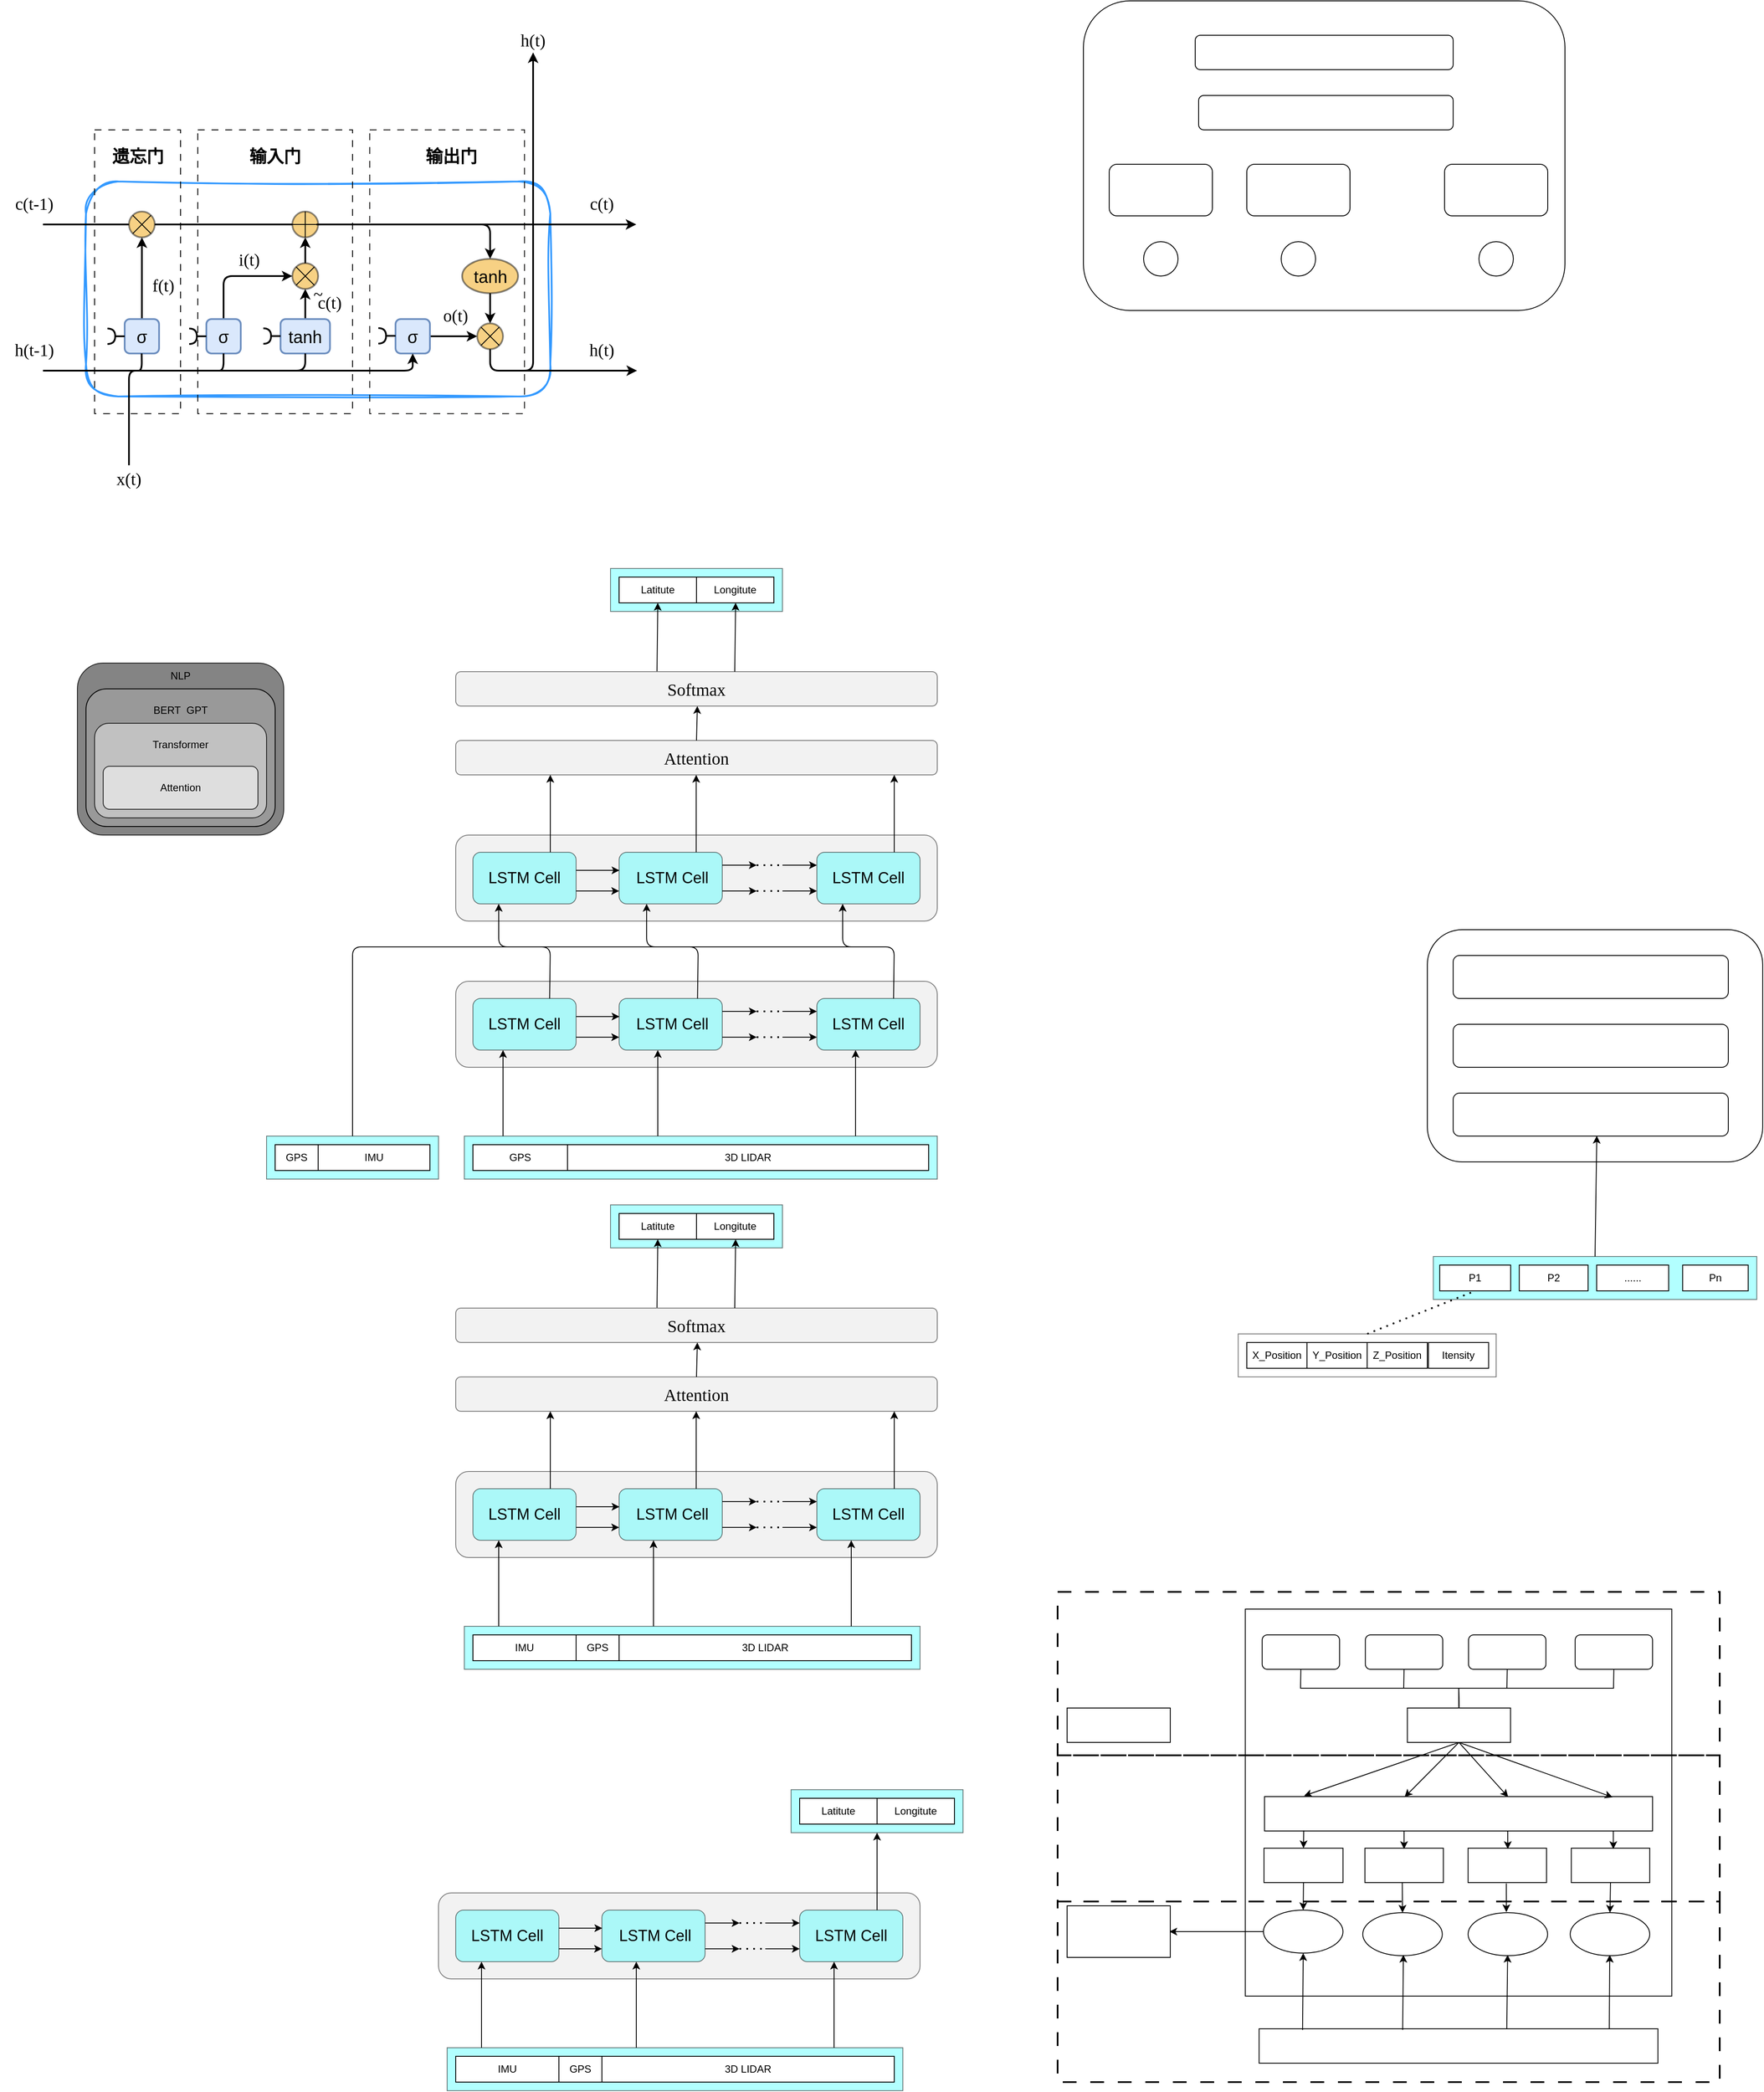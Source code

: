 <mxfile version="26.1.1">
  <diagram name="第 1 页" id="X4bhso8mjWjQhcnnOzam">
    <mxGraphModel dx="1227" dy="3812" grid="1" gridSize="10" guides="1" tooltips="1" connect="1" arrows="1" fold="1" page="1" pageScale="1" pageWidth="827" pageHeight="1169" math="0" shadow="0">
      <root>
        <mxCell id="0" />
        <mxCell id="1" parent="0" />
        <mxCell id="7pnD-s4xEfT34ncrThPy-376" value="" style="rounded=0;whiteSpace=wrap;html=1;" vertex="1" parent="1">
          <mxGeometry x="1448.25" y="1850" width="496" height="450" as="geometry" />
        </mxCell>
        <mxCell id="7pnD-s4xEfT34ncrThPy-438" value="" style="rounded=0;whiteSpace=wrap;html=1;dashed=1;dashPattern=8 8;strokeWidth=2;fillColor=none;fontStyle=1" vertex="1" parent="1">
          <mxGeometry x="1230" y="1830" width="770" height="190" as="geometry" />
        </mxCell>
        <mxCell id="0uVwrEN7Zl0lme6d3kHN-1" value="" style="rounded=1;whiteSpace=wrap;html=1;sketch=1;curveFitting=1;jiggle=2;strokeColor=#3399FF;strokeWidth=2;gradientColor=none;" parent="1" vertex="1">
          <mxGeometry x="100" y="190" width="540" height="250" as="geometry" />
        </mxCell>
        <mxCell id="7pnD-s4xEfT34ncrThPy-138" value="" style="rounded=0;whiteSpace=wrap;html=1;fillColor=none;dashed=1;dashPattern=8 8;" vertex="1" parent="1">
          <mxGeometry x="230" y="130" width="180" height="330" as="geometry" />
        </mxCell>
        <mxCell id="0uVwrEN7Zl0lme6d3kHN-9" value="" style="ellipse;whiteSpace=wrap;html=1;aspect=fixed;fillColor=#f0a30a;strokeColor=light-dark(#171716, #c17f1f);fontColor=#000000;opacity=50;strokeWidth=2;" parent="1" vertex="1">
          <mxGeometry x="340" y="225" width="30" height="30" as="geometry" />
        </mxCell>
        <mxCell id="7pnD-s4xEfT34ncrThPy-137" value="" style="rounded=0;whiteSpace=wrap;html=1;fillColor=none;dashed=1;dashPattern=8 8;" vertex="1" parent="1">
          <mxGeometry x="110" y="130" width="100" height="330" as="geometry" />
        </mxCell>
        <mxCell id="7pnD-s4xEfT34ncrThPy-139" value="" style="rounded=0;whiteSpace=wrap;html=1;fillColor=none;dashed=1;dashPattern=8 8;strokeColor=light-dark(#151413, #c17f1f);" vertex="1" parent="1">
          <mxGeometry x="430" y="130" width="180" height="330" as="geometry" />
        </mxCell>
        <mxCell id="7pnD-s4xEfT34ncrThPy-92" style="edgeStyle=orthogonalEdgeStyle;rounded=0;orthogonalLoop=1;jettySize=auto;html=1;exitX=0.5;exitY=0;exitDx=0;exitDy=0;entryX=0.5;entryY=1;entryDx=0;entryDy=0;strokeWidth=2;" edge="1" parent="1" source="0uVwrEN7Zl0lme6d3kHN-2" target="0uVwrEN7Zl0lme6d3kHN-8">
          <mxGeometry relative="1" as="geometry" />
        </mxCell>
        <mxCell id="0uVwrEN7Zl0lme6d3kHN-2" value="&lt;font style=&quot;font-size: 20px;&quot;&gt;σ&lt;/font&gt;" style="rounded=1;whiteSpace=wrap;html=1;fillColor=#dae8fc;strokeColor=#6c8ebf;strokeWidth=2;" parent="1" vertex="1">
          <mxGeometry x="145" y="350" width="40" height="40" as="geometry" />
        </mxCell>
        <mxCell id="7pnD-s4xEfT34ncrThPy-89" style="edgeStyle=orthogonalEdgeStyle;rounded=1;orthogonalLoop=1;jettySize=auto;html=1;exitX=0.5;exitY=0;exitDx=0;exitDy=0;entryX=0;entryY=0.5;entryDx=0;entryDy=0;curved=0;strokeWidth=2;" edge="1" parent="1" source="0uVwrEN7Zl0lme6d3kHN-3" target="0uVwrEN7Zl0lme6d3kHN-6">
          <mxGeometry relative="1" as="geometry" />
        </mxCell>
        <mxCell id="0uVwrEN7Zl0lme6d3kHN-3" value="&lt;font style=&quot;font-size: 20px;&quot;&gt;σ&lt;/font&gt;" style="rounded=1;whiteSpace=wrap;html=1;fillColor=#dae8fc;strokeColor=#6c8ebf;strokeWidth=2;" parent="1" vertex="1">
          <mxGeometry x="240" y="350" width="40" height="40" as="geometry" />
        </mxCell>
        <mxCell id="7pnD-s4xEfT34ncrThPy-90" style="edgeStyle=orthogonalEdgeStyle;rounded=0;orthogonalLoop=1;jettySize=auto;html=1;exitX=0.5;exitY=0;exitDx=0;exitDy=0;entryX=0.5;entryY=1;entryDx=0;entryDy=0;strokeWidth=2;" edge="1" parent="1" source="0uVwrEN7Zl0lme6d3kHN-4" target="0uVwrEN7Zl0lme6d3kHN-6">
          <mxGeometry relative="1" as="geometry" />
        </mxCell>
        <mxCell id="0uVwrEN7Zl0lme6d3kHN-4" value="&lt;font style=&quot;font-size: 20px;&quot;&gt;tanh&lt;/font&gt;" style="rounded=1;whiteSpace=wrap;html=1;fillColor=#dae8fc;strokeColor=#6c8ebf;strokeWidth=2;" parent="1" vertex="1">
          <mxGeometry x="326.25" y="350" width="57.5" height="40" as="geometry" />
        </mxCell>
        <mxCell id="7pnD-s4xEfT34ncrThPy-94" style="edgeStyle=orthogonalEdgeStyle;rounded=0;orthogonalLoop=1;jettySize=auto;html=1;exitX=1;exitY=0.5;exitDx=0;exitDy=0;entryX=0;entryY=0.5;entryDx=0;entryDy=0;strokeWidth=2;" edge="1" parent="1" source="0uVwrEN7Zl0lme6d3kHN-5" target="0uVwrEN7Zl0lme6d3kHN-11">
          <mxGeometry relative="1" as="geometry" />
        </mxCell>
        <mxCell id="0uVwrEN7Zl0lme6d3kHN-5" value="&lt;font style=&quot;font-size: 20px;&quot;&gt;σ&lt;/font&gt;" style="rounded=1;whiteSpace=wrap;html=1;fillColor=#dae8fc;strokeColor=#6c8ebf;strokeWidth=2;" parent="1" vertex="1">
          <mxGeometry x="460" y="350" width="40" height="40" as="geometry" />
        </mxCell>
        <mxCell id="7pnD-s4xEfT34ncrThPy-93" style="edgeStyle=orthogonalEdgeStyle;rounded=0;orthogonalLoop=1;jettySize=auto;html=1;exitX=0.5;exitY=0;exitDx=0;exitDy=0;entryX=0.5;entryY=1;entryDx=0;entryDy=0;strokeWidth=2;" edge="1" parent="1" source="0uVwrEN7Zl0lme6d3kHN-6" target="0uVwrEN7Zl0lme6d3kHN-9">
          <mxGeometry relative="1" as="geometry" />
        </mxCell>
        <mxCell id="0uVwrEN7Zl0lme6d3kHN-6" value="" style="ellipse;whiteSpace=wrap;html=1;aspect=fixed;fillColor=#f0a30a;strokeColor=light-dark(#100f0f, #c17f1f);fontColor=#000000;opacity=50;strokeWidth=2;" parent="1" vertex="1">
          <mxGeometry x="340" y="285" width="30" height="30" as="geometry" />
        </mxCell>
        <mxCell id="7pnD-s4xEfT34ncrThPy-102" style="edgeStyle=orthogonalEdgeStyle;rounded=0;orthogonalLoop=1;jettySize=auto;html=1;exitX=0.5;exitY=1;exitDx=0;exitDy=0;entryX=0.5;entryY=0;entryDx=0;entryDy=0;strokeWidth=2;" edge="1" parent="1" source="0uVwrEN7Zl0lme6d3kHN-10" target="0uVwrEN7Zl0lme6d3kHN-11">
          <mxGeometry relative="1" as="geometry" />
        </mxCell>
        <mxCell id="0uVwrEN7Zl0lme6d3kHN-10" value="&lt;font style=&quot;font-size: 20px;&quot;&gt;tanh&lt;/font&gt;" style="ellipse;whiteSpace=wrap;html=1;fillColor=#f0a30a;strokeColor=light-dark(#0f0f0f, #c17f1f);fontColor=#000000;opacity=50;strokeWidth=2;" parent="1" vertex="1">
          <mxGeometry x="537.5" y="280" width="65" height="40" as="geometry" />
        </mxCell>
        <mxCell id="7pnD-s4xEfT34ncrThPy-95" style="edgeStyle=orthogonalEdgeStyle;rounded=1;orthogonalLoop=1;jettySize=auto;html=1;exitX=0.5;exitY=1;exitDx=0;exitDy=0;curved=0;strokeWidth=2;" edge="1" parent="1" source="0uVwrEN7Zl0lme6d3kHN-11">
          <mxGeometry relative="1" as="geometry">
            <mxPoint x="740.909" y="410" as="targetPoint" />
            <Array as="points">
              <mxPoint x="570" y="410" />
            </Array>
          </mxGeometry>
        </mxCell>
        <mxCell id="0uVwrEN7Zl0lme6d3kHN-11" value="" style="ellipse;whiteSpace=wrap;html=1;aspect=fixed;fillColor=#f0a30a;strokeColor=light-dark(#151413, #c17f1f);fontColor=#000000;opacity=50;strokeWidth=2;" parent="1" vertex="1">
          <mxGeometry x="555" y="355" width="30" height="30" as="geometry" />
        </mxCell>
        <mxCell id="0uVwrEN7Zl0lme6d3kHN-12" value="" style="endArrow=none;html=1;rounded=0;entryX=0;entryY=0.5;entryDx=0;entryDy=0;strokeWidth=2;" parent="1" target="0uVwrEN7Zl0lme6d3kHN-8" edge="1">
          <mxGeometry width="50" height="50" relative="1" as="geometry">
            <mxPoint x="50" y="240" as="sourcePoint" />
            <mxPoint x="145" y="239.14" as="targetPoint" />
          </mxGeometry>
        </mxCell>
        <mxCell id="0uVwrEN7Zl0lme6d3kHN-13" value="" style="endArrow=none;html=1;rounded=0;exitX=1;exitY=0.5;exitDx=0;exitDy=0;entryX=0;entryY=0.5;entryDx=0;entryDy=0;strokeWidth=2;" parent="1" source="0uVwrEN7Zl0lme6d3kHN-8" target="0uVwrEN7Zl0lme6d3kHN-9" edge="1">
          <mxGeometry width="50" height="50" relative="1" as="geometry">
            <mxPoint x="185" y="239.14" as="sourcePoint" />
            <mxPoint x="335.0" y="239.14" as="targetPoint" />
          </mxGeometry>
        </mxCell>
        <mxCell id="0uVwrEN7Zl0lme6d3kHN-18" value="" style="endArrow=none;html=1;rounded=1;entryX=0.5;entryY=1;entryDx=0;entryDy=0;curved=0;strokeWidth=2;" parent="1" edge="1">
          <mxGeometry width="50" height="50" relative="1" as="geometry">
            <mxPoint x="150" y="520" as="sourcePoint" />
            <mxPoint x="164.74" y="390" as="targetPoint" />
            <Array as="points">
              <mxPoint x="150" y="410" />
              <mxPoint x="165" y="410" />
            </Array>
          </mxGeometry>
        </mxCell>
        <mxCell id="0uVwrEN7Zl0lme6d3kHN-19" value="" style="endArrow=none;html=1;rounded=1;entryX=0.5;entryY=1;entryDx=0;entryDy=0;curved=0;strokeWidth=2;" parent="1" target="0uVwrEN7Zl0lme6d3kHN-3" edge="1">
          <mxGeometry width="50" height="50" relative="1" as="geometry">
            <mxPoint x="190" y="410" as="sourcePoint" />
            <mxPoint x="280" y="390" as="targetPoint" />
            <Array as="points">
              <mxPoint x="240" y="410" />
              <mxPoint x="260" y="410" />
            </Array>
          </mxGeometry>
        </mxCell>
        <mxCell id="_0N-Sy6J2zML003YdObA-2" value="" style="rounded=1;whiteSpace=wrap;html=1;fillColor=#666666;opacity=80;" parent="1" vertex="1">
          <mxGeometry x="90" y="750" width="240" height="200" as="geometry" />
        </mxCell>
        <mxCell id="_0N-Sy6J2zML003YdObA-3" value="" style="rounded=1;whiteSpace=wrap;html=1;fillColor=#999999;" parent="1" vertex="1">
          <mxGeometry x="100" y="780" width="220" height="160" as="geometry" />
        </mxCell>
        <mxCell id="_0N-Sy6J2zML003YdObA-4" value="" style="rounded=1;whiteSpace=wrap;html=1;fillColor=#CCCCCC;opacity=80;" parent="1" vertex="1">
          <mxGeometry x="110" y="820" width="200" height="110" as="geometry" />
        </mxCell>
        <mxCell id="_0N-Sy6J2zML003YdObA-5" value="" style="rounded=1;whiteSpace=wrap;html=1;fillColor=#E6E6E6;opacity=80;" parent="1" vertex="1">
          <mxGeometry x="120" y="870" width="180" height="50" as="geometry" />
        </mxCell>
        <mxCell id="_0N-Sy6J2zML003YdObA-6" value="NLP" style="text;html=1;align=center;verticalAlign=middle;whiteSpace=wrap;rounded=0;" parent="1" vertex="1">
          <mxGeometry x="180" y="750" width="60" height="30" as="geometry" />
        </mxCell>
        <mxCell id="_0N-Sy6J2zML003YdObA-7" value="BERT&amp;nbsp; GPT" style="text;html=1;align=center;verticalAlign=middle;whiteSpace=wrap;rounded=0;" parent="1" vertex="1">
          <mxGeometry x="170" y="790" width="80" height="30" as="geometry" />
        </mxCell>
        <mxCell id="_0N-Sy6J2zML003YdObA-8" value="Transformer" style="text;html=1;align=center;verticalAlign=middle;whiteSpace=wrap;rounded=0;" parent="1" vertex="1">
          <mxGeometry x="180" y="830" width="60" height="30" as="geometry" />
        </mxCell>
        <mxCell id="_0N-Sy6J2zML003YdObA-9" value="Attention" style="text;html=1;align=center;verticalAlign=middle;whiteSpace=wrap;rounded=0;" parent="1" vertex="1">
          <mxGeometry x="180" y="880" width="60" height="30" as="geometry" />
        </mxCell>
        <mxCell id="7pnD-s4xEfT34ncrThPy-16" value="" style="rounded=1;whiteSpace=wrap;html=1;" vertex="1" parent="1">
          <mxGeometry x="1260" y="-20" width="560" height="360" as="geometry" />
        </mxCell>
        <mxCell id="7pnD-s4xEfT34ncrThPy-17" value="" style="rounded=1;whiteSpace=wrap;html=1;" vertex="1" parent="1">
          <mxGeometry x="1680" y="170" width="120" height="60" as="geometry" />
        </mxCell>
        <mxCell id="7pnD-s4xEfT34ncrThPy-18" value="" style="rounded=1;whiteSpace=wrap;html=1;" vertex="1" parent="1">
          <mxGeometry x="1450" y="170" width="120" height="60" as="geometry" />
        </mxCell>
        <mxCell id="7pnD-s4xEfT34ncrThPy-19" value="" style="rounded=1;whiteSpace=wrap;html=1;" vertex="1" parent="1">
          <mxGeometry x="1290" y="170" width="120" height="60" as="geometry" />
        </mxCell>
        <mxCell id="7pnD-s4xEfT34ncrThPy-20" value="" style="rounded=1;whiteSpace=wrap;html=1;" vertex="1" parent="1">
          <mxGeometry x="1394" y="90" width="296" height="40" as="geometry" />
        </mxCell>
        <mxCell id="7pnD-s4xEfT34ncrThPy-21" value="&lt;font face=&quot;Verdana&quot; style=&quot;font-size: 20px;&quot;&gt;Attention&lt;/font&gt;" style="rounded=1;whiteSpace=wrap;html=1;fillColor=#E6E6E6;opacity=50;" vertex="1" parent="1">
          <mxGeometry x="530" y="840" width="560" height="40" as="geometry" />
        </mxCell>
        <mxCell id="7pnD-s4xEfT34ncrThPy-26" value="" style="rounded=1;whiteSpace=wrap;html=1;fillColor=#E6E6E6;opacity=50;" vertex="1" parent="1">
          <mxGeometry x="530" y="1120" width="560" height="100" as="geometry" />
        </mxCell>
        <mxCell id="7pnD-s4xEfT34ncrThPy-27" value="" style="rounded=1;whiteSpace=wrap;html=1;fillColor=#66FFFF;opacity=50;" vertex="1" parent="1">
          <mxGeometry x="550" y="1140" width="120" height="60" as="geometry" />
        </mxCell>
        <mxCell id="7pnD-s4xEfT34ncrThPy-28" value="" style="rounded=1;whiteSpace=wrap;html=1;fillColor=#66FFFF;opacity=50;" vertex="1" parent="1">
          <mxGeometry x="720" y="1140" width="120" height="60" as="geometry" />
        </mxCell>
        <mxCell id="7pnD-s4xEfT34ncrThPy-29" value="" style="rounded=1;whiteSpace=wrap;html=1;fillColor=#66FFFF;opacity=50;" vertex="1" parent="1">
          <mxGeometry x="950" y="1140" width="120" height="60" as="geometry" />
        </mxCell>
        <mxCell id="7pnD-s4xEfT34ncrThPy-30" value="" style="rounded=1;whiteSpace=wrap;html=1;" vertex="1" parent="1">
          <mxGeometry x="1390" y="20" width="300" height="40" as="geometry" />
        </mxCell>
        <mxCell id="7pnD-s4xEfT34ncrThPy-31" value="" style="ellipse;whiteSpace=wrap;html=1;aspect=fixed;" vertex="1" parent="1">
          <mxGeometry x="1330" y="260" width="40" height="40" as="geometry" />
        </mxCell>
        <mxCell id="7pnD-s4xEfT34ncrThPy-33" value="" style="ellipse;whiteSpace=wrap;html=1;aspect=fixed;" vertex="1" parent="1">
          <mxGeometry x="1490" y="260" width="40" height="40" as="geometry" />
        </mxCell>
        <mxCell id="7pnD-s4xEfT34ncrThPy-34" value="" style="ellipse;whiteSpace=wrap;html=1;aspect=fixed;" vertex="1" parent="1">
          <mxGeometry x="1720" y="260" width="40" height="40" as="geometry" />
        </mxCell>
        <mxCell id="7pnD-s4xEfT34ncrThPy-36" value="" style="rounded=1;whiteSpace=wrap;html=1;" vertex="1" parent="1">
          <mxGeometry x="1660" y="1060" width="390" height="270" as="geometry" />
        </mxCell>
        <mxCell id="7pnD-s4xEfT34ncrThPy-41" value="" style="rounded=1;whiteSpace=wrap;html=1;" vertex="1" parent="1">
          <mxGeometry x="1690" y="1090" width="320" height="50" as="geometry" />
        </mxCell>
        <mxCell id="7pnD-s4xEfT34ncrThPy-42" value="" style="rounded=1;whiteSpace=wrap;html=1;" vertex="1" parent="1">
          <mxGeometry x="1690" y="1170" width="320" height="50" as="geometry" />
        </mxCell>
        <mxCell id="7pnD-s4xEfT34ncrThPy-43" value="" style="rounded=1;whiteSpace=wrap;html=1;" vertex="1" parent="1">
          <mxGeometry x="1690" y="1250" width="320" height="50" as="geometry" />
        </mxCell>
        <mxCell id="7pnD-s4xEfT34ncrThPy-45" value="" style="endArrow=classic;html=1;rounded=0;entryX=0.003;entryY=0.35;entryDx=0;entryDy=0;entryPerimeter=0;" edge="1" parent="1" target="7pnD-s4xEfT34ncrThPy-28">
          <mxGeometry width="50" height="50" relative="1" as="geometry">
            <mxPoint x="670" y="1161" as="sourcePoint" />
            <mxPoint x="720" y="1150" as="targetPoint" />
          </mxGeometry>
        </mxCell>
        <mxCell id="7pnD-s4xEfT34ncrThPy-46" value="" style="endArrow=classic;html=1;rounded=0;exitX=1;exitY=0.75;exitDx=0;exitDy=0;entryX=0;entryY=0.75;entryDx=0;entryDy=0;" edge="1" parent="1" source="7pnD-s4xEfT34ncrThPy-27" target="7pnD-s4xEfT34ncrThPy-28">
          <mxGeometry width="50" height="50" relative="1" as="geometry">
            <mxPoint x="670" y="1200" as="sourcePoint" />
            <mxPoint x="720" y="1150" as="targetPoint" />
          </mxGeometry>
        </mxCell>
        <mxCell id="7pnD-s4xEfT34ncrThPy-47" value="" style="endArrow=classic;html=1;rounded=0;exitX=1;exitY=0.75;exitDx=0;exitDy=0;" edge="1" parent="1" source="7pnD-s4xEfT34ncrThPy-28">
          <mxGeometry width="50" height="50" relative="1" as="geometry">
            <mxPoint x="860" y="1180" as="sourcePoint" />
            <mxPoint x="880" y="1185" as="targetPoint" />
          </mxGeometry>
        </mxCell>
        <mxCell id="7pnD-s4xEfT34ncrThPy-48" value="" style="endArrow=classic;html=1;rounded=0;exitX=1;exitY=0.25;exitDx=0;exitDy=0;entryX=0.625;entryY=0.35;entryDx=0;entryDy=0;entryPerimeter=0;" edge="1" parent="1" source="7pnD-s4xEfT34ncrThPy-28" target="7pnD-s4xEfT34ncrThPy-26">
          <mxGeometry width="50" height="50" relative="1" as="geometry">
            <mxPoint x="870" y="1180" as="sourcePoint" />
            <mxPoint x="870" y="1155" as="targetPoint" />
          </mxGeometry>
        </mxCell>
        <mxCell id="7pnD-s4xEfT34ncrThPy-52" value="" style="endArrow=classic;html=1;rounded=0;exitX=1;exitY=0.25;exitDx=0;exitDy=0;entryX=0;entryY=0.25;entryDx=0;entryDy=0;" edge="1" parent="1" target="7pnD-s4xEfT34ncrThPy-29">
          <mxGeometry width="50" height="50" relative="1" as="geometry">
            <mxPoint x="910" y="1155" as="sourcePoint" />
            <mxPoint x="960" y="1070" as="targetPoint" />
          </mxGeometry>
        </mxCell>
        <mxCell id="7pnD-s4xEfT34ncrThPy-53" value="" style="endArrow=classic;html=1;rounded=0;exitX=1;exitY=0.75;exitDx=0;exitDy=0;entryX=0;entryY=0.75;entryDx=0;entryDy=0;" edge="1" parent="1" target="7pnD-s4xEfT34ncrThPy-29">
          <mxGeometry width="50" height="50" relative="1" as="geometry">
            <mxPoint x="910" y="1185" as="sourcePoint" />
            <mxPoint x="990" y="1169.74" as="targetPoint" />
          </mxGeometry>
        </mxCell>
        <mxCell id="7pnD-s4xEfT34ncrThPy-55" value="" style="endArrow=none;dashed=1;html=1;dashPattern=1 3;strokeWidth=2;rounded=0;exitX=0;exitY=0.25;exitDx=0;exitDy=0;entryX=1;entryY=0.25;entryDx=0;entryDy=0;" edge="1" parent="1">
          <mxGeometry width="50" height="50" relative="1" as="geometry">
            <mxPoint x="880" y="1155" as="sourcePoint" />
            <mxPoint x="910" y="1155" as="targetPoint" />
          </mxGeometry>
        </mxCell>
        <mxCell id="7pnD-s4xEfT34ncrThPy-57" value="" style="endArrow=none;dashed=1;html=1;dashPattern=1 3;strokeWidth=2;rounded=0;exitX=0;exitY=0.75;exitDx=0;exitDy=0;entryX=1;entryY=0.75;entryDx=0;entryDy=0;" edge="1" parent="1">
          <mxGeometry width="50" height="50" relative="1" as="geometry">
            <mxPoint x="880" y="1185" as="sourcePoint" />
            <mxPoint x="910" y="1185" as="targetPoint" />
          </mxGeometry>
        </mxCell>
        <mxCell id="7pnD-s4xEfT34ncrThPy-61" value="" style="rounded=0;whiteSpace=wrap;html=1;fillColor=#66FFFF;opacity=50;" vertex="1" parent="1">
          <mxGeometry x="540" y="1300" width="550" height="50" as="geometry" />
        </mxCell>
        <mxCell id="7pnD-s4xEfT34ncrThPy-64" value="GPS" style="rounded=0;whiteSpace=wrap;html=1;" vertex="1" parent="1">
          <mxGeometry x="550" y="1310" width="110" height="30" as="geometry" />
        </mxCell>
        <mxCell id="7pnD-s4xEfT34ncrThPy-65" value="3D LIDAR" style="rounded=0;whiteSpace=wrap;html=1;" vertex="1" parent="1">
          <mxGeometry x="660" y="1310" width="420" height="30" as="geometry" />
        </mxCell>
        <mxCell id="7pnD-s4xEfT34ncrThPy-69" value="&lt;font style=&quot;font-size: 18px;&quot;&gt;LSTM Cell&lt;/font&gt;" style="text;html=1;align=center;verticalAlign=middle;whiteSpace=wrap;rounded=0;" vertex="1" parent="1">
          <mxGeometry x="565" y="1155" width="90" height="30" as="geometry" />
        </mxCell>
        <mxCell id="7pnD-s4xEfT34ncrThPy-72" value="&lt;font style=&quot;font-size: 18px;&quot;&gt;LSTM Cell&lt;/font&gt;" style="text;html=1;align=center;verticalAlign=middle;whiteSpace=wrap;rounded=0;" vertex="1" parent="1">
          <mxGeometry x="737" y="1155" width="90" height="30" as="geometry" />
        </mxCell>
        <mxCell id="7pnD-s4xEfT34ncrThPy-73" value="&lt;font style=&quot;font-size: 18px;&quot;&gt;LSTM Cell&lt;/font&gt;" style="text;html=1;align=center;verticalAlign=middle;whiteSpace=wrap;rounded=0;" vertex="1" parent="1">
          <mxGeometry x="965" y="1155" width="90" height="30" as="geometry" />
        </mxCell>
        <mxCell id="7pnD-s4xEfT34ncrThPy-83" value="" style="endArrow=none;html=1;rounded=0;exitX=0.5;exitY=1;exitDx=0;exitDy=0;entryX=0.5;entryY=0;entryDx=0;entryDy=0;" edge="1" parent="1" source="0uVwrEN7Zl0lme6d3kHN-9" target="0uVwrEN7Zl0lme6d3kHN-9">
          <mxGeometry width="50" height="50" relative="1" as="geometry">
            <mxPoint x="340" y="180" as="sourcePoint" />
            <mxPoint x="390" y="130" as="targetPoint" />
          </mxGeometry>
        </mxCell>
        <mxCell id="0uVwrEN7Zl0lme6d3kHN-8" value="" style="ellipse;whiteSpace=wrap;html=1;aspect=fixed;fillColor=#f0a30a;strokeColor=light-dark(#151414, #c17f1f);fontColor=#000000;opacity=50;strokeWidth=2;" parent="1" vertex="1">
          <mxGeometry x="150" y="225" width="30" height="30" as="geometry" />
        </mxCell>
        <mxCell id="7pnD-s4xEfT34ncrThPy-85" value="" style="endArrow=none;html=1;rounded=0;exitX=0;exitY=1;exitDx=0;exitDy=0;entryX=1;entryY=0;entryDx=0;entryDy=0;" edge="1" parent="1" source="0uVwrEN7Zl0lme6d3kHN-6" target="0uVwrEN7Zl0lme6d3kHN-6">
          <mxGeometry width="50" height="50" relative="1" as="geometry">
            <mxPoint x="270" y="330" as="sourcePoint" />
            <mxPoint x="320" y="280" as="targetPoint" />
          </mxGeometry>
        </mxCell>
        <mxCell id="7pnD-s4xEfT34ncrThPy-86" value="" style="endArrow=none;html=1;rounded=0;exitX=0;exitY=0;exitDx=0;exitDy=0;entryX=1;entryY=1;entryDx=0;entryDy=0;" edge="1" parent="1" source="0uVwrEN7Zl0lme6d3kHN-6" target="0uVwrEN7Zl0lme6d3kHN-6">
          <mxGeometry width="50" height="50" relative="1" as="geometry">
            <mxPoint x="300" y="200" as="sourcePoint" />
            <mxPoint x="350" y="150" as="targetPoint" />
          </mxGeometry>
        </mxCell>
        <mxCell id="7pnD-s4xEfT34ncrThPy-98" value="" style="endArrow=classic;html=1;rounded=1;curved=0;strokeWidth=2;" edge="1" parent="1">
          <mxGeometry width="50" height="50" relative="1" as="geometry">
            <mxPoint x="550" y="240" as="sourcePoint" />
            <mxPoint x="570" y="280" as="targetPoint" />
            <Array as="points">
              <mxPoint x="570" y="240" />
            </Array>
          </mxGeometry>
        </mxCell>
        <mxCell id="7pnD-s4xEfT34ncrThPy-100" value="" style="endArrow=none;html=1;rounded=0;exitX=0;exitY=1;exitDx=0;exitDy=0;entryX=1;entryY=0;entryDx=0;entryDy=0;" edge="1" parent="1" source="0uVwrEN7Zl0lme6d3kHN-8" target="0uVwrEN7Zl0lme6d3kHN-8">
          <mxGeometry width="50" height="50" relative="1" as="geometry">
            <mxPoint x="150" y="260" as="sourcePoint" />
            <mxPoint x="180" y="230" as="targetPoint" />
          </mxGeometry>
        </mxCell>
        <mxCell id="7pnD-s4xEfT34ncrThPy-101" value="" style="endArrow=none;html=1;rounded=0;exitX=0;exitY=0;exitDx=0;exitDy=0;entryX=1;entryY=1;entryDx=0;entryDy=0;" edge="1" parent="1" source="0uVwrEN7Zl0lme6d3kHN-8" target="0uVwrEN7Zl0lme6d3kHN-8">
          <mxGeometry width="50" height="50" relative="1" as="geometry">
            <mxPoint x="170" y="220" as="sourcePoint" />
            <mxPoint x="220" y="170" as="targetPoint" />
          </mxGeometry>
        </mxCell>
        <mxCell id="7pnD-s4xEfT34ncrThPy-104" value="" style="endArrow=none;html=1;rounded=0;exitX=0;exitY=1;exitDx=0;exitDy=0;entryX=1;entryY=0;entryDx=0;entryDy=0;" edge="1" parent="1" source="0uVwrEN7Zl0lme6d3kHN-11" target="0uVwrEN7Zl0lme6d3kHN-11">
          <mxGeometry width="50" height="50" relative="1" as="geometry">
            <mxPoint x="540" y="520" as="sourcePoint" />
            <mxPoint x="590" y="470" as="targetPoint" />
          </mxGeometry>
        </mxCell>
        <mxCell id="7pnD-s4xEfT34ncrThPy-105" value="" style="endArrow=none;html=1;rounded=0;entryX=0;entryY=0;entryDx=0;entryDy=0;exitX=1;exitY=1;exitDx=0;exitDy=0;" edge="1" parent="1" source="0uVwrEN7Zl0lme6d3kHN-11" target="0uVwrEN7Zl0lme6d3kHN-11">
          <mxGeometry width="50" height="50" relative="1" as="geometry">
            <mxPoint x="520" y="510" as="sourcePoint" />
            <mxPoint x="570" y="460" as="targetPoint" />
          </mxGeometry>
        </mxCell>
        <mxCell id="7pnD-s4xEfT34ncrThPy-106" value="" style="endArrow=classic;html=1;rounded=0;exitX=0.936;exitY=0.5;exitDx=0;exitDy=0;exitPerimeter=0;strokeWidth=2;" edge="1" parent="1" source="0uVwrEN7Zl0lme6d3kHN-9">
          <mxGeometry width="50" height="50" relative="1" as="geometry">
            <mxPoint x="375" y="239.84" as="sourcePoint" />
            <mxPoint x="740" y="240" as="targetPoint" />
          </mxGeometry>
        </mxCell>
        <mxCell id="7pnD-s4xEfT34ncrThPy-108" value="" style="endArrow=classic;html=1;rounded=1;curved=0;strokeWidth=2;" edge="1" parent="1">
          <mxGeometry width="50" height="50" relative="1" as="geometry">
            <mxPoint x="580" y="410" as="sourcePoint" />
            <mxPoint x="620" y="40" as="targetPoint" />
            <Array as="points">
              <mxPoint x="620" y="410" />
            </Array>
          </mxGeometry>
        </mxCell>
        <mxCell id="7pnD-s4xEfT34ncrThPy-109" value="&lt;font style=&quot;font-size: 20px;&quot; face=&quot;Verdana&quot;&gt;c(t-1)&lt;/font&gt;" style="text;html=1;align=center;verticalAlign=middle;whiteSpace=wrap;rounded=0;" vertex="1" parent="1">
          <mxGeometry x="10" y="200" width="60" height="30" as="geometry" />
        </mxCell>
        <mxCell id="7pnD-s4xEfT34ncrThPy-110" value="&lt;font style=&quot;font-size: 20px;&quot; face=&quot;Verdana&quot;&gt;h(t-1)&lt;/font&gt;" style="text;html=1;align=center;verticalAlign=middle;whiteSpace=wrap;rounded=0;" vertex="1" parent="1">
          <mxGeometry y="370" width="80" height="30" as="geometry" />
        </mxCell>
        <mxCell id="7pnD-s4xEfT34ncrThPy-111" value="&lt;font style=&quot;font-size: 20px;&quot; face=&quot;Verdana&quot;&gt;f(t)&lt;/font&gt;" style="text;html=1;align=center;verticalAlign=middle;whiteSpace=wrap;rounded=0;" vertex="1" parent="1">
          <mxGeometry x="170" y="295" width="40" height="30" as="geometry" />
        </mxCell>
        <mxCell id="7pnD-s4xEfT34ncrThPy-112" value="&lt;font style=&quot;font-size: 20px;&quot; face=&quot;Verdana&quot;&gt;i(t)&lt;/font&gt;" style="text;html=1;align=center;verticalAlign=middle;whiteSpace=wrap;rounded=0;" vertex="1" parent="1">
          <mxGeometry x="270" y="265" width="40" height="30" as="geometry" />
        </mxCell>
        <mxCell id="7pnD-s4xEfT34ncrThPy-113" value="&lt;font style=&quot;font-size: 20px;&quot; face=&quot;Verdana&quot;&gt;c(t)&lt;/font&gt;" style="text;html=1;align=center;verticalAlign=middle;whiteSpace=wrap;rounded=0;" vertex="1" parent="1">
          <mxGeometry x="357" y="315" width="53" height="30" as="geometry" />
        </mxCell>
        <mxCell id="7pnD-s4xEfT34ncrThPy-115" value="" style="endArrow=none;html=1;rounded=1;entryX=0.5;entryY=1;entryDx=0;entryDy=0;curved=0;strokeWidth=2;" edge="1" parent="1" target="0uVwrEN7Zl0lme6d3kHN-4">
          <mxGeometry width="50" height="50" relative="1" as="geometry">
            <mxPoint x="320" y="410" as="sourcePoint" />
            <mxPoint x="380" y="410" as="targetPoint" />
            <Array as="points">
              <mxPoint x="355" y="410" />
            </Array>
          </mxGeometry>
        </mxCell>
        <mxCell id="7pnD-s4xEfT34ncrThPy-116" value="" style="endArrow=classic;html=1;rounded=1;entryX=0.5;entryY=1;entryDx=0;entryDy=0;curved=0;strokeWidth=2;" edge="1" parent="1" target="0uVwrEN7Zl0lme6d3kHN-5">
          <mxGeometry width="50" height="50" relative="1" as="geometry">
            <mxPoint x="50" y="410" as="sourcePoint" />
            <mxPoint x="160" y="370" as="targetPoint" />
            <Array as="points">
              <mxPoint x="480" y="410" />
            </Array>
          </mxGeometry>
        </mxCell>
        <mxCell id="7pnD-s4xEfT34ncrThPy-117" value="&lt;font face=&quot;Verdana&quot; style=&quot;font-size: 20px;&quot;&gt;~&lt;/font&gt;" style="text;html=1;align=center;verticalAlign=middle;whiteSpace=wrap;rounded=0;" vertex="1" parent="1">
          <mxGeometry x="350" y="315" width="40" height="10" as="geometry" />
        </mxCell>
        <mxCell id="7pnD-s4xEfT34ncrThPy-122" value="" style="ellipse;whiteSpace=wrap;html=1;align=center;aspect=fixed;fillColor=none;strokeColor=none;resizable=0;perimeter=centerPerimeter;rotatable=0;allowArrows=0;points=[];outlineConnect=1;" vertex="1" parent="1">
          <mxGeometry x="120" y="360" width="10" height="10" as="geometry" />
        </mxCell>
        <mxCell id="7pnD-s4xEfT34ncrThPy-125" value="" style="rounded=0;orthogonalLoop=1;jettySize=auto;html=1;endArrow=halfCircle;endFill=0;endSize=6;strokeWidth=2;sketch=0;fontSize=12;curved=1;" edge="1" parent="1">
          <mxGeometry relative="1" as="geometry">
            <mxPoint x="145" y="370" as="sourcePoint" />
            <mxPoint x="125" y="370" as="targetPoint" />
          </mxGeometry>
        </mxCell>
        <mxCell id="7pnD-s4xEfT34ncrThPy-126" value="" style="rounded=0;orthogonalLoop=1;jettySize=auto;html=1;endArrow=halfCircle;endFill=0;endSize=6;strokeWidth=2;sketch=0;fontSize=12;curved=1;" edge="1" parent="1">
          <mxGeometry relative="1" as="geometry">
            <mxPoint x="240" y="370" as="sourcePoint" />
            <mxPoint x="220" y="370" as="targetPoint" />
          </mxGeometry>
        </mxCell>
        <mxCell id="7pnD-s4xEfT34ncrThPy-128" value="" style="rounded=0;orthogonalLoop=1;jettySize=auto;html=1;endArrow=halfCircle;endFill=0;endSize=6;strokeWidth=2;sketch=0;fontSize=12;curved=1;" edge="1" parent="1">
          <mxGeometry relative="1" as="geometry">
            <mxPoint x="326.25" y="369.77" as="sourcePoint" />
            <mxPoint x="306.25" y="369.77" as="targetPoint" />
          </mxGeometry>
        </mxCell>
        <mxCell id="7pnD-s4xEfT34ncrThPy-129" value="" style="rounded=0;orthogonalLoop=1;jettySize=auto;html=1;endArrow=halfCircle;endFill=0;endSize=6;strokeWidth=2;sketch=0;fontSize=12;curved=1;" edge="1" parent="1">
          <mxGeometry relative="1" as="geometry">
            <mxPoint x="460" y="369.52" as="sourcePoint" />
            <mxPoint x="440" y="369.52" as="targetPoint" />
          </mxGeometry>
        </mxCell>
        <mxCell id="7pnD-s4xEfT34ncrThPy-130" value="" style="endArrow=none;html=1;rounded=0;exitX=0;exitY=0.5;exitDx=0;exitDy=0;entryX=1;entryY=0.5;entryDx=0;entryDy=0;" edge="1" parent="1" source="0uVwrEN7Zl0lme6d3kHN-9" target="0uVwrEN7Zl0lme6d3kHN-9">
          <mxGeometry width="50" height="50" relative="1" as="geometry">
            <mxPoint x="335.0" y="239.14" as="sourcePoint" />
            <mxPoint x="375.0" y="239.14" as="targetPoint" />
          </mxGeometry>
        </mxCell>
        <mxCell id="7pnD-s4xEfT34ncrThPy-131" value="" style="endArrow=none;html=1;rounded=0;exitX=0.5;exitY=1;exitDx=0;exitDy=0;entryX=0.5;entryY=0;entryDx=0;entryDy=0;" edge="1" parent="1" source="0uVwrEN7Zl0lme6d3kHN-9" target="0uVwrEN7Zl0lme6d3kHN-9">
          <mxGeometry width="50" height="50" relative="1" as="geometry">
            <mxPoint x="290" y="190" as="sourcePoint" />
            <mxPoint x="340" y="140" as="targetPoint" />
          </mxGeometry>
        </mxCell>
        <mxCell id="7pnD-s4xEfT34ncrThPy-133" value="&lt;font style=&quot;font-size: 20px;&quot; face=&quot;Verdana&quot;&gt;h(t)&lt;/font&gt;" style="text;html=1;align=center;verticalAlign=middle;whiteSpace=wrap;rounded=0;" vertex="1" parent="1">
          <mxGeometry x="590" y="10" width="60" height="30" as="geometry" />
        </mxCell>
        <mxCell id="7pnD-s4xEfT34ncrThPy-134" value="&lt;font style=&quot;font-size: 20px;&quot; face=&quot;Verdana&quot;&gt;c(t)&lt;/font&gt;" style="text;html=1;align=center;verticalAlign=middle;whiteSpace=wrap;rounded=0;" vertex="1" parent="1">
          <mxGeometry x="660" y="200" width="80" height="30" as="geometry" />
        </mxCell>
        <mxCell id="7pnD-s4xEfT34ncrThPy-135" value="&lt;font style=&quot;font-size: 20px;&quot; face=&quot;Verdana&quot;&gt;h(t)&lt;/font&gt;" style="text;html=1;align=center;verticalAlign=middle;whiteSpace=wrap;rounded=0;" vertex="1" parent="1">
          <mxGeometry x="660" y="370" width="80" height="30" as="geometry" />
        </mxCell>
        <mxCell id="7pnD-s4xEfT34ncrThPy-136" value="&lt;font style=&quot;font-size: 20px;&quot; face=&quot;Verdana&quot;&gt;o(t)&lt;/font&gt;" style="text;html=1;align=center;verticalAlign=middle;whiteSpace=wrap;rounded=0;" vertex="1" parent="1">
          <mxGeometry x="510" y="330" width="40" height="30" as="geometry" />
        </mxCell>
        <mxCell id="7pnD-s4xEfT34ncrThPy-142" value="&lt;span style=&quot;font-size: 20px;&quot;&gt;&lt;b&gt;输出门&lt;/b&gt;&lt;/span&gt;" style="text;html=1;align=center;verticalAlign=middle;whiteSpace=wrap;rounded=0;" vertex="1" parent="1">
          <mxGeometry x="465" y="145" width="120" height="30" as="geometry" />
        </mxCell>
        <mxCell id="7pnD-s4xEfT34ncrThPy-143" value="&lt;span style=&quot;font-size: 20px;&quot;&gt;&lt;b&gt;输入门&lt;/b&gt;&lt;/span&gt;" style="text;html=1;align=center;verticalAlign=middle;whiteSpace=wrap;rounded=0;" vertex="1" parent="1">
          <mxGeometry x="260" y="145" width="120" height="30" as="geometry" />
        </mxCell>
        <mxCell id="7pnD-s4xEfT34ncrThPy-144" value="&lt;span style=&quot;font-size: 20px;&quot;&gt;&lt;b&gt;遗忘门&lt;/b&gt;&lt;/span&gt;" style="text;html=1;align=center;verticalAlign=middle;whiteSpace=wrap;rounded=0;" vertex="1" parent="1">
          <mxGeometry x="112.5" y="145" width="95" height="30" as="geometry" />
        </mxCell>
        <mxCell id="7pnD-s4xEfT34ncrThPy-146" value="&lt;font style=&quot;font-size: 20px;&quot; face=&quot;Verdana&quot;&gt;x(t)&lt;/font&gt;" style="text;html=1;align=center;verticalAlign=middle;whiteSpace=wrap;rounded=0;" vertex="1" parent="1">
          <mxGeometry x="130" y="520" width="40" height="30" as="geometry" />
        </mxCell>
        <mxCell id="7pnD-s4xEfT34ncrThPy-147" value="" style="rounded=1;whiteSpace=wrap;html=1;fillColor=#E6E6E6;opacity=50;" vertex="1" parent="1">
          <mxGeometry x="510" y="2180" width="560" height="100" as="geometry" />
        </mxCell>
        <mxCell id="7pnD-s4xEfT34ncrThPy-148" value="" style="rounded=1;whiteSpace=wrap;html=1;fillColor=#66FFFF;opacity=50;" vertex="1" parent="1">
          <mxGeometry x="530" y="2200" width="120" height="60" as="geometry" />
        </mxCell>
        <mxCell id="7pnD-s4xEfT34ncrThPy-149" value="" style="rounded=1;whiteSpace=wrap;html=1;fillColor=#66FFFF;opacity=50;" vertex="1" parent="1">
          <mxGeometry x="700" y="2200" width="120" height="60" as="geometry" />
        </mxCell>
        <mxCell id="7pnD-s4xEfT34ncrThPy-150" value="" style="rounded=1;whiteSpace=wrap;html=1;fillColor=#66FFFF;opacity=50;" vertex="1" parent="1">
          <mxGeometry x="930" y="2200" width="120" height="60" as="geometry" />
        </mxCell>
        <mxCell id="7pnD-s4xEfT34ncrThPy-151" value="" style="endArrow=classic;html=1;rounded=0;entryX=0.25;entryY=1;entryDx=0;entryDy=0;" edge="1" parent="1" target="7pnD-s4xEfT34ncrThPy-148">
          <mxGeometry width="50" height="50" relative="1" as="geometry">
            <mxPoint x="560" y="2360" as="sourcePoint" />
            <mxPoint x="590" y="2310" as="targetPoint" />
          </mxGeometry>
        </mxCell>
        <mxCell id="7pnD-s4xEfT34ncrThPy-152" value="" style="endArrow=classic;html=1;rounded=0;entryX=0.003;entryY=0.35;entryDx=0;entryDy=0;entryPerimeter=0;" edge="1" parent="1" target="7pnD-s4xEfT34ncrThPy-149">
          <mxGeometry width="50" height="50" relative="1" as="geometry">
            <mxPoint x="650" y="2221" as="sourcePoint" />
            <mxPoint x="700" y="2210" as="targetPoint" />
          </mxGeometry>
        </mxCell>
        <mxCell id="7pnD-s4xEfT34ncrThPy-153" value="" style="endArrow=classic;html=1;rounded=0;exitX=1;exitY=0.75;exitDx=0;exitDy=0;entryX=0;entryY=0.75;entryDx=0;entryDy=0;" edge="1" parent="1" source="7pnD-s4xEfT34ncrThPy-148" target="7pnD-s4xEfT34ncrThPy-149">
          <mxGeometry width="50" height="50" relative="1" as="geometry">
            <mxPoint x="650" y="2260" as="sourcePoint" />
            <mxPoint x="700" y="2210" as="targetPoint" />
          </mxGeometry>
        </mxCell>
        <mxCell id="7pnD-s4xEfT34ncrThPy-154" value="" style="endArrow=classic;html=1;rounded=0;exitX=1;exitY=0.75;exitDx=0;exitDy=0;" edge="1" parent="1" source="7pnD-s4xEfT34ncrThPy-149">
          <mxGeometry width="50" height="50" relative="1" as="geometry">
            <mxPoint x="840" y="2240" as="sourcePoint" />
            <mxPoint x="860" y="2245" as="targetPoint" />
          </mxGeometry>
        </mxCell>
        <mxCell id="7pnD-s4xEfT34ncrThPy-155" value="" style="endArrow=classic;html=1;rounded=0;exitX=1;exitY=0.25;exitDx=0;exitDy=0;entryX=0.625;entryY=0.35;entryDx=0;entryDy=0;entryPerimeter=0;" edge="1" parent="1" source="7pnD-s4xEfT34ncrThPy-149" target="7pnD-s4xEfT34ncrThPy-147">
          <mxGeometry width="50" height="50" relative="1" as="geometry">
            <mxPoint x="850" y="2240" as="sourcePoint" />
            <mxPoint x="850" y="2215" as="targetPoint" />
          </mxGeometry>
        </mxCell>
        <mxCell id="7pnD-s4xEfT34ncrThPy-156" value="" style="endArrow=classic;html=1;rounded=0;exitX=1;exitY=0.25;exitDx=0;exitDy=0;entryX=0;entryY=0.25;entryDx=0;entryDy=0;" edge="1" parent="1" target="7pnD-s4xEfT34ncrThPy-150">
          <mxGeometry width="50" height="50" relative="1" as="geometry">
            <mxPoint x="890" y="2215" as="sourcePoint" />
            <mxPoint x="940" y="2130" as="targetPoint" />
          </mxGeometry>
        </mxCell>
        <mxCell id="7pnD-s4xEfT34ncrThPy-157" value="" style="endArrow=classic;html=1;rounded=0;exitX=1;exitY=0.75;exitDx=0;exitDy=0;entryX=0;entryY=0.75;entryDx=0;entryDy=0;" edge="1" parent="1" target="7pnD-s4xEfT34ncrThPy-150">
          <mxGeometry width="50" height="50" relative="1" as="geometry">
            <mxPoint x="890" y="2245" as="sourcePoint" />
            <mxPoint x="970" y="2229.74" as="targetPoint" />
          </mxGeometry>
        </mxCell>
        <mxCell id="7pnD-s4xEfT34ncrThPy-158" value="" style="endArrow=none;dashed=1;html=1;dashPattern=1 3;strokeWidth=2;rounded=0;exitX=0;exitY=0.25;exitDx=0;exitDy=0;entryX=1;entryY=0.25;entryDx=0;entryDy=0;" edge="1" parent="1">
          <mxGeometry width="50" height="50" relative="1" as="geometry">
            <mxPoint x="860" y="2215" as="sourcePoint" />
            <mxPoint x="890" y="2215" as="targetPoint" />
          </mxGeometry>
        </mxCell>
        <mxCell id="7pnD-s4xEfT34ncrThPy-159" value="" style="endArrow=none;dashed=1;html=1;dashPattern=1 3;strokeWidth=2;rounded=0;exitX=0;exitY=0.75;exitDx=0;exitDy=0;entryX=1;entryY=0.75;entryDx=0;entryDy=0;" edge="1" parent="1">
          <mxGeometry width="50" height="50" relative="1" as="geometry">
            <mxPoint x="860" y="2245" as="sourcePoint" />
            <mxPoint x="890" y="2245" as="targetPoint" />
          </mxGeometry>
        </mxCell>
        <mxCell id="7pnD-s4xEfT34ncrThPy-160" value="" style="endArrow=classic;html=1;rounded=0;exitX=0.75;exitY=0;exitDx=0;exitDy=0;" edge="1" parent="1" source="7pnD-s4xEfT34ncrThPy-150">
          <mxGeometry width="50" height="50" relative="1" as="geometry">
            <mxPoint x="990" y="2160" as="sourcePoint" />
            <mxPoint x="1020" y="2110" as="targetPoint" />
          </mxGeometry>
        </mxCell>
        <mxCell id="7pnD-s4xEfT34ncrThPy-161" value="" style="rounded=0;whiteSpace=wrap;html=1;fillColor=#66FFFF;opacity=50;" vertex="1" parent="1">
          <mxGeometry x="520" y="2360" width="530" height="50" as="geometry" />
        </mxCell>
        <mxCell id="7pnD-s4xEfT34ncrThPy-162" value="IMU" style="rounded=0;whiteSpace=wrap;html=1;" vertex="1" parent="1">
          <mxGeometry x="530" y="2370" width="120" height="30" as="geometry" />
        </mxCell>
        <mxCell id="7pnD-s4xEfT34ncrThPy-163" value="GPS" style="rounded=0;whiteSpace=wrap;html=1;" vertex="1" parent="1">
          <mxGeometry x="650" y="2370" width="50" height="30" as="geometry" />
        </mxCell>
        <mxCell id="7pnD-s4xEfT34ncrThPy-164" value="3D LIDAR" style="rounded=0;whiteSpace=wrap;html=1;" vertex="1" parent="1">
          <mxGeometry x="700" y="2370" width="340" height="30" as="geometry" />
        </mxCell>
        <mxCell id="7pnD-s4xEfT34ncrThPy-165" value="&lt;font style=&quot;font-size: 18px;&quot;&gt;LSTM Cell&lt;/font&gt;" style="text;html=1;align=center;verticalAlign=middle;whiteSpace=wrap;rounded=0;" vertex="1" parent="1">
          <mxGeometry x="545" y="2215" width="90" height="30" as="geometry" />
        </mxCell>
        <mxCell id="7pnD-s4xEfT34ncrThPy-166" value="&lt;font style=&quot;font-size: 18px;&quot;&gt;LSTM Cell&lt;/font&gt;" style="text;html=1;align=center;verticalAlign=middle;whiteSpace=wrap;rounded=0;" vertex="1" parent="1">
          <mxGeometry x="717" y="2215" width="90" height="30" as="geometry" />
        </mxCell>
        <mxCell id="7pnD-s4xEfT34ncrThPy-167" value="&lt;font style=&quot;font-size: 18px;&quot;&gt;LSTM Cell&lt;/font&gt;" style="text;html=1;align=center;verticalAlign=middle;whiteSpace=wrap;rounded=0;" vertex="1" parent="1">
          <mxGeometry x="945" y="2215" width="90" height="30" as="geometry" />
        </mxCell>
        <mxCell id="7pnD-s4xEfT34ncrThPy-168" value="" style="rounded=1;whiteSpace=wrap;html=1;fillColor=#E6E6E6;opacity=50;" vertex="1" parent="1">
          <mxGeometry x="530" y="950" width="560" height="100" as="geometry" />
        </mxCell>
        <mxCell id="7pnD-s4xEfT34ncrThPy-169" value="" style="rounded=1;whiteSpace=wrap;html=1;fillColor=#66FFFF;opacity=50;" vertex="1" parent="1">
          <mxGeometry x="550" y="970" width="120" height="60" as="geometry" />
        </mxCell>
        <mxCell id="7pnD-s4xEfT34ncrThPy-170" value="" style="rounded=1;whiteSpace=wrap;html=1;fillColor=#66FFFF;opacity=50;" vertex="1" parent="1">
          <mxGeometry x="720" y="970" width="120" height="60" as="geometry" />
        </mxCell>
        <mxCell id="7pnD-s4xEfT34ncrThPy-171" value="" style="rounded=1;whiteSpace=wrap;html=1;fillColor=#66FFFF;opacity=50;" vertex="1" parent="1">
          <mxGeometry x="950" y="970" width="120" height="60" as="geometry" />
        </mxCell>
        <mxCell id="7pnD-s4xEfT34ncrThPy-172" value="" style="endArrow=classic;html=1;rounded=0;entryX=0.003;entryY=0.35;entryDx=0;entryDy=0;entryPerimeter=0;" edge="1" parent="1" target="7pnD-s4xEfT34ncrThPy-170">
          <mxGeometry width="50" height="50" relative="1" as="geometry">
            <mxPoint x="670" y="991" as="sourcePoint" />
            <mxPoint x="720" y="980" as="targetPoint" />
          </mxGeometry>
        </mxCell>
        <mxCell id="7pnD-s4xEfT34ncrThPy-173" value="" style="endArrow=classic;html=1;rounded=0;exitX=1;exitY=0.75;exitDx=0;exitDy=0;entryX=0;entryY=0.75;entryDx=0;entryDy=0;" edge="1" parent="1" source="7pnD-s4xEfT34ncrThPy-169" target="7pnD-s4xEfT34ncrThPy-170">
          <mxGeometry width="50" height="50" relative="1" as="geometry">
            <mxPoint x="670" y="1030" as="sourcePoint" />
            <mxPoint x="720" y="980" as="targetPoint" />
          </mxGeometry>
        </mxCell>
        <mxCell id="7pnD-s4xEfT34ncrThPy-174" value="" style="endArrow=classic;html=1;rounded=0;exitX=1;exitY=0.75;exitDx=0;exitDy=0;" edge="1" parent="1" source="7pnD-s4xEfT34ncrThPy-170">
          <mxGeometry width="50" height="50" relative="1" as="geometry">
            <mxPoint x="860" y="1010" as="sourcePoint" />
            <mxPoint x="880" y="1015" as="targetPoint" />
          </mxGeometry>
        </mxCell>
        <mxCell id="7pnD-s4xEfT34ncrThPy-175" value="" style="endArrow=classic;html=1;rounded=0;exitX=1;exitY=0.25;exitDx=0;exitDy=0;entryX=0.625;entryY=0.35;entryDx=0;entryDy=0;entryPerimeter=0;" edge="1" parent="1" source="7pnD-s4xEfT34ncrThPy-170" target="7pnD-s4xEfT34ncrThPy-168">
          <mxGeometry width="50" height="50" relative="1" as="geometry">
            <mxPoint x="870" y="1010" as="sourcePoint" />
            <mxPoint x="870" y="985" as="targetPoint" />
          </mxGeometry>
        </mxCell>
        <mxCell id="7pnD-s4xEfT34ncrThPy-176" value="" style="endArrow=classic;html=1;rounded=0;exitX=1;exitY=0.25;exitDx=0;exitDy=0;entryX=0;entryY=0.25;entryDx=0;entryDy=0;" edge="1" parent="1" target="7pnD-s4xEfT34ncrThPy-171">
          <mxGeometry width="50" height="50" relative="1" as="geometry">
            <mxPoint x="910" y="985" as="sourcePoint" />
            <mxPoint x="960" y="900" as="targetPoint" />
          </mxGeometry>
        </mxCell>
        <mxCell id="7pnD-s4xEfT34ncrThPy-177" value="" style="endArrow=classic;html=1;rounded=0;exitX=1;exitY=0.75;exitDx=0;exitDy=0;entryX=0;entryY=0.75;entryDx=0;entryDy=0;" edge="1" parent="1" target="7pnD-s4xEfT34ncrThPy-171">
          <mxGeometry width="50" height="50" relative="1" as="geometry">
            <mxPoint x="910" y="1015" as="sourcePoint" />
            <mxPoint x="990" y="999.74" as="targetPoint" />
          </mxGeometry>
        </mxCell>
        <mxCell id="7pnD-s4xEfT34ncrThPy-178" value="" style="endArrow=none;dashed=1;html=1;dashPattern=1 3;strokeWidth=2;rounded=0;exitX=0;exitY=0.25;exitDx=0;exitDy=0;entryX=1;entryY=0.25;entryDx=0;entryDy=0;" edge="1" parent="1">
          <mxGeometry width="50" height="50" relative="1" as="geometry">
            <mxPoint x="880" y="985" as="sourcePoint" />
            <mxPoint x="910" y="985" as="targetPoint" />
          </mxGeometry>
        </mxCell>
        <mxCell id="7pnD-s4xEfT34ncrThPy-179" value="" style="endArrow=none;dashed=1;html=1;dashPattern=1 3;strokeWidth=2;rounded=0;exitX=0;exitY=0.75;exitDx=0;exitDy=0;entryX=1;entryY=0.75;entryDx=0;entryDy=0;" edge="1" parent="1">
          <mxGeometry width="50" height="50" relative="1" as="geometry">
            <mxPoint x="880" y="1015" as="sourcePoint" />
            <mxPoint x="910" y="1015" as="targetPoint" />
          </mxGeometry>
        </mxCell>
        <mxCell id="7pnD-s4xEfT34ncrThPy-180" value="" style="endArrow=classic;html=1;rounded=0;exitX=0.75;exitY=0;exitDx=0;exitDy=0;" edge="1" parent="1" source="7pnD-s4xEfT34ncrThPy-171">
          <mxGeometry width="50" height="50" relative="1" as="geometry">
            <mxPoint x="1010" y="930" as="sourcePoint" />
            <mxPoint x="1040" y="880" as="targetPoint" />
          </mxGeometry>
        </mxCell>
        <mxCell id="7pnD-s4xEfT34ncrThPy-181" value="&lt;font style=&quot;font-size: 18px;&quot;&gt;LSTM Cell&lt;/font&gt;" style="text;html=1;align=center;verticalAlign=middle;whiteSpace=wrap;rounded=0;" vertex="1" parent="1">
          <mxGeometry x="565" y="985" width="90" height="30" as="geometry" />
        </mxCell>
        <mxCell id="7pnD-s4xEfT34ncrThPy-182" value="&lt;font style=&quot;font-size: 18px;&quot;&gt;LSTM Cell&lt;/font&gt;" style="text;html=1;align=center;verticalAlign=middle;whiteSpace=wrap;rounded=0;" vertex="1" parent="1">
          <mxGeometry x="737" y="985" width="90" height="30" as="geometry" />
        </mxCell>
        <mxCell id="7pnD-s4xEfT34ncrThPy-183" value="&lt;font style=&quot;font-size: 18px;&quot;&gt;LSTM Cell&lt;/font&gt;" style="text;html=1;align=center;verticalAlign=middle;whiteSpace=wrap;rounded=0;" vertex="1" parent="1">
          <mxGeometry x="965" y="985" width="90" height="30" as="geometry" />
        </mxCell>
        <mxCell id="7pnD-s4xEfT34ncrThPy-185" value="" style="endArrow=classic;html=1;rounded=1;exitX=0.75;exitY=0;exitDx=0;exitDy=0;entryX=0.25;entryY=1;entryDx=0;entryDy=0;curved=0;" edge="1" parent="1" target="7pnD-s4xEfT34ncrThPy-169">
          <mxGeometry width="50" height="50" relative="1" as="geometry">
            <mxPoint x="639.2" y="1140" as="sourcePoint" />
            <mxPoint x="520" y="1080" as="targetPoint" />
            <Array as="points">
              <mxPoint x="640" y="1080" />
              <mxPoint x="580" y="1080" />
            </Array>
          </mxGeometry>
        </mxCell>
        <mxCell id="7pnD-s4xEfT34ncrThPy-186" value="" style="endArrow=classic;html=1;rounded=1;exitX=0.75;exitY=0;exitDx=0;exitDy=0;entryX=0.25;entryY=1;entryDx=0;entryDy=0;curved=0;" edge="1" parent="1">
          <mxGeometry width="50" height="50" relative="1" as="geometry">
            <mxPoint x="811.2" y="1140" as="sourcePoint" />
            <mxPoint x="752" y="1030" as="targetPoint" />
            <Array as="points">
              <mxPoint x="812" y="1080" />
              <mxPoint x="752" y="1080" />
            </Array>
          </mxGeometry>
        </mxCell>
        <mxCell id="7pnD-s4xEfT34ncrThPy-187" value="" style="endArrow=classic;html=1;rounded=1;exitX=0.75;exitY=0;exitDx=0;exitDy=0;entryX=0.25;entryY=1;entryDx=0;entryDy=0;curved=0;" edge="1" parent="1">
          <mxGeometry width="50" height="50" relative="1" as="geometry">
            <mxPoint x="1039.2" y="1140" as="sourcePoint" />
            <mxPoint x="980" y="1030" as="targetPoint" />
            <Array as="points">
              <mxPoint x="1040" y="1080" />
              <mxPoint x="980" y="1080" />
            </Array>
          </mxGeometry>
        </mxCell>
        <mxCell id="7pnD-s4xEfT34ncrThPy-188" value="" style="endArrow=classic;html=1;rounded=0;exitX=0.75;exitY=0;exitDx=0;exitDy=0;" edge="1" parent="1">
          <mxGeometry width="50" height="50" relative="1" as="geometry">
            <mxPoint x="809.66" y="970" as="sourcePoint" />
            <mxPoint x="809.66" y="880" as="targetPoint" />
          </mxGeometry>
        </mxCell>
        <mxCell id="7pnD-s4xEfT34ncrThPy-189" value="" style="endArrow=classic;html=1;rounded=0;exitX=0.75;exitY=0;exitDx=0;exitDy=0;" edge="1" parent="1">
          <mxGeometry width="50" height="50" relative="1" as="geometry">
            <mxPoint x="640" y="970" as="sourcePoint" />
            <mxPoint x="640" y="880" as="targetPoint" />
          </mxGeometry>
        </mxCell>
        <mxCell id="7pnD-s4xEfT34ncrThPy-190" value="" style="endArrow=classic;html=1;rounded=0;entryX=0.25;entryY=1;entryDx=0;entryDy=0;" edge="1" parent="1">
          <mxGeometry width="50" height="50" relative="1" as="geometry">
            <mxPoint x="740" y="2360" as="sourcePoint" />
            <mxPoint x="740" y="2260" as="targetPoint" />
          </mxGeometry>
        </mxCell>
        <mxCell id="7pnD-s4xEfT34ncrThPy-191" value="" style="endArrow=classic;html=1;rounded=0;entryX=0.25;entryY=1;entryDx=0;entryDy=0;" edge="1" parent="1">
          <mxGeometry width="50" height="50" relative="1" as="geometry">
            <mxPoint x="970" y="2360" as="sourcePoint" />
            <mxPoint x="970" y="2260" as="targetPoint" />
          </mxGeometry>
        </mxCell>
        <mxCell id="7pnD-s4xEfT34ncrThPy-194" value="" style="rounded=0;whiteSpace=wrap;html=1;fillColor=#66FFFF;opacity=50;" vertex="1" parent="1">
          <mxGeometry x="920" y="2060" width="200" height="50" as="geometry" />
        </mxCell>
        <mxCell id="7pnD-s4xEfT34ncrThPy-195" value="Latitute" style="rounded=0;whiteSpace=wrap;html=1;" vertex="1" parent="1">
          <mxGeometry x="930" y="2070" width="90" height="30" as="geometry" />
        </mxCell>
        <mxCell id="7pnD-s4xEfT34ncrThPy-196" value="Longitute" style="rounded=0;whiteSpace=wrap;html=1;" vertex="1" parent="1">
          <mxGeometry x="1020" y="2070" width="90" height="30" as="geometry" />
        </mxCell>
        <mxCell id="7pnD-s4xEfT34ncrThPy-197" value="" style="rounded=1;whiteSpace=wrap;html=1;fillColor=#E6E6E6;opacity=50;" vertex="1" parent="1">
          <mxGeometry x="530" y="1690" width="560" height="100" as="geometry" />
        </mxCell>
        <mxCell id="7pnD-s4xEfT34ncrThPy-198" value="" style="rounded=1;whiteSpace=wrap;html=1;fillColor=#66FFFF;opacity=50;" vertex="1" parent="1">
          <mxGeometry x="550" y="1710" width="120" height="60" as="geometry" />
        </mxCell>
        <mxCell id="7pnD-s4xEfT34ncrThPy-199" value="" style="rounded=1;whiteSpace=wrap;html=1;fillColor=#66FFFF;opacity=50;" vertex="1" parent="1">
          <mxGeometry x="720" y="1710" width="120" height="60" as="geometry" />
        </mxCell>
        <mxCell id="7pnD-s4xEfT34ncrThPy-200" value="" style="rounded=1;whiteSpace=wrap;html=1;fillColor=#66FFFF;opacity=50;" vertex="1" parent="1">
          <mxGeometry x="950" y="1710" width="120" height="60" as="geometry" />
        </mxCell>
        <mxCell id="7pnD-s4xEfT34ncrThPy-201" value="" style="endArrow=classic;html=1;rounded=0;entryX=0.25;entryY=1;entryDx=0;entryDy=0;" edge="1" parent="1" target="7pnD-s4xEfT34ncrThPy-198">
          <mxGeometry width="50" height="50" relative="1" as="geometry">
            <mxPoint x="580" y="1870" as="sourcePoint" />
            <mxPoint x="610" y="1820" as="targetPoint" />
          </mxGeometry>
        </mxCell>
        <mxCell id="7pnD-s4xEfT34ncrThPy-202" value="" style="endArrow=classic;html=1;rounded=0;entryX=0.003;entryY=0.35;entryDx=0;entryDy=0;entryPerimeter=0;" edge="1" parent="1" target="7pnD-s4xEfT34ncrThPy-199">
          <mxGeometry width="50" height="50" relative="1" as="geometry">
            <mxPoint x="670" y="1731" as="sourcePoint" />
            <mxPoint x="720" y="1720" as="targetPoint" />
          </mxGeometry>
        </mxCell>
        <mxCell id="7pnD-s4xEfT34ncrThPy-203" value="" style="endArrow=classic;html=1;rounded=0;exitX=1;exitY=0.75;exitDx=0;exitDy=0;entryX=0;entryY=0.75;entryDx=0;entryDy=0;" edge="1" parent="1" source="7pnD-s4xEfT34ncrThPy-198" target="7pnD-s4xEfT34ncrThPy-199">
          <mxGeometry width="50" height="50" relative="1" as="geometry">
            <mxPoint x="670" y="1770" as="sourcePoint" />
            <mxPoint x="720" y="1720" as="targetPoint" />
          </mxGeometry>
        </mxCell>
        <mxCell id="7pnD-s4xEfT34ncrThPy-204" value="" style="endArrow=classic;html=1;rounded=0;exitX=1;exitY=0.75;exitDx=0;exitDy=0;" edge="1" parent="1" source="7pnD-s4xEfT34ncrThPy-199">
          <mxGeometry width="50" height="50" relative="1" as="geometry">
            <mxPoint x="860" y="1750" as="sourcePoint" />
            <mxPoint x="880" y="1755" as="targetPoint" />
          </mxGeometry>
        </mxCell>
        <mxCell id="7pnD-s4xEfT34ncrThPy-205" value="" style="endArrow=classic;html=1;rounded=0;exitX=1;exitY=0.25;exitDx=0;exitDy=0;entryX=0.625;entryY=0.35;entryDx=0;entryDy=0;entryPerimeter=0;" edge="1" parent="1" source="7pnD-s4xEfT34ncrThPy-199" target="7pnD-s4xEfT34ncrThPy-197">
          <mxGeometry width="50" height="50" relative="1" as="geometry">
            <mxPoint x="870" y="1750" as="sourcePoint" />
            <mxPoint x="870" y="1725" as="targetPoint" />
          </mxGeometry>
        </mxCell>
        <mxCell id="7pnD-s4xEfT34ncrThPy-206" value="" style="endArrow=classic;html=1;rounded=0;exitX=1;exitY=0.25;exitDx=0;exitDy=0;entryX=0;entryY=0.25;entryDx=0;entryDy=0;" edge="1" parent="1" target="7pnD-s4xEfT34ncrThPy-200">
          <mxGeometry width="50" height="50" relative="1" as="geometry">
            <mxPoint x="910" y="1725" as="sourcePoint" />
            <mxPoint x="960" y="1640" as="targetPoint" />
          </mxGeometry>
        </mxCell>
        <mxCell id="7pnD-s4xEfT34ncrThPy-207" value="" style="endArrow=classic;html=1;rounded=0;exitX=1;exitY=0.75;exitDx=0;exitDy=0;entryX=0;entryY=0.75;entryDx=0;entryDy=0;" edge="1" parent="1" target="7pnD-s4xEfT34ncrThPy-200">
          <mxGeometry width="50" height="50" relative="1" as="geometry">
            <mxPoint x="910" y="1755" as="sourcePoint" />
            <mxPoint x="990" y="1739.74" as="targetPoint" />
          </mxGeometry>
        </mxCell>
        <mxCell id="7pnD-s4xEfT34ncrThPy-208" value="" style="endArrow=none;dashed=1;html=1;dashPattern=1 3;strokeWidth=2;rounded=0;exitX=0;exitY=0.25;exitDx=0;exitDy=0;entryX=1;entryY=0.25;entryDx=0;entryDy=0;" edge="1" parent="1">
          <mxGeometry width="50" height="50" relative="1" as="geometry">
            <mxPoint x="880" y="1725" as="sourcePoint" />
            <mxPoint x="910" y="1725" as="targetPoint" />
          </mxGeometry>
        </mxCell>
        <mxCell id="7pnD-s4xEfT34ncrThPy-209" value="" style="endArrow=none;dashed=1;html=1;dashPattern=1 3;strokeWidth=2;rounded=0;exitX=0;exitY=0.75;exitDx=0;exitDy=0;entryX=1;entryY=0.75;entryDx=0;entryDy=0;" edge="1" parent="1">
          <mxGeometry width="50" height="50" relative="1" as="geometry">
            <mxPoint x="880" y="1755" as="sourcePoint" />
            <mxPoint x="910" y="1755" as="targetPoint" />
          </mxGeometry>
        </mxCell>
        <mxCell id="7pnD-s4xEfT34ncrThPy-211" value="" style="rounded=0;whiteSpace=wrap;html=1;fillColor=#66FFFF;opacity=50;" vertex="1" parent="1">
          <mxGeometry x="540" y="1870" width="530" height="50" as="geometry" />
        </mxCell>
        <mxCell id="7pnD-s4xEfT34ncrThPy-212" value="IMU" style="rounded=0;whiteSpace=wrap;html=1;" vertex="1" parent="1">
          <mxGeometry x="550" y="1880" width="120" height="30" as="geometry" />
        </mxCell>
        <mxCell id="7pnD-s4xEfT34ncrThPy-213" value="GPS" style="rounded=0;whiteSpace=wrap;html=1;" vertex="1" parent="1">
          <mxGeometry x="670" y="1880" width="50" height="30" as="geometry" />
        </mxCell>
        <mxCell id="7pnD-s4xEfT34ncrThPy-214" value="3D LIDAR" style="rounded=0;whiteSpace=wrap;html=1;" vertex="1" parent="1">
          <mxGeometry x="720" y="1880" width="340" height="30" as="geometry" />
        </mxCell>
        <mxCell id="7pnD-s4xEfT34ncrThPy-215" value="&lt;font style=&quot;font-size: 18px;&quot;&gt;LSTM Cell&lt;/font&gt;" style="text;html=1;align=center;verticalAlign=middle;whiteSpace=wrap;rounded=0;" vertex="1" parent="1">
          <mxGeometry x="565" y="1725" width="90" height="30" as="geometry" />
        </mxCell>
        <mxCell id="7pnD-s4xEfT34ncrThPy-216" value="&lt;font style=&quot;font-size: 18px;&quot;&gt;LSTM Cell&lt;/font&gt;" style="text;html=1;align=center;verticalAlign=middle;whiteSpace=wrap;rounded=0;" vertex="1" parent="1">
          <mxGeometry x="737" y="1725" width="90" height="30" as="geometry" />
        </mxCell>
        <mxCell id="7pnD-s4xEfT34ncrThPy-217" value="&lt;font style=&quot;font-size: 18px;&quot;&gt;LSTM Cell&lt;/font&gt;" style="text;html=1;align=center;verticalAlign=middle;whiteSpace=wrap;rounded=0;" vertex="1" parent="1">
          <mxGeometry x="965" y="1725" width="90" height="30" as="geometry" />
        </mxCell>
        <mxCell id="7pnD-s4xEfT34ncrThPy-218" value="" style="endArrow=classic;html=1;rounded=0;entryX=0.25;entryY=1;entryDx=0;entryDy=0;" edge="1" parent="1">
          <mxGeometry width="50" height="50" relative="1" as="geometry">
            <mxPoint x="760" y="1870" as="sourcePoint" />
            <mxPoint x="760" y="1770" as="targetPoint" />
          </mxGeometry>
        </mxCell>
        <mxCell id="7pnD-s4xEfT34ncrThPy-219" value="" style="endArrow=classic;html=1;rounded=0;entryX=0.25;entryY=1;entryDx=0;entryDy=0;" edge="1" parent="1">
          <mxGeometry width="50" height="50" relative="1" as="geometry">
            <mxPoint x="990" y="1870" as="sourcePoint" />
            <mxPoint x="990" y="1770" as="targetPoint" />
          </mxGeometry>
        </mxCell>
        <mxCell id="7pnD-s4xEfT34ncrThPy-220" value="" style="rounded=0;whiteSpace=wrap;html=1;fillColor=#66FFFF;opacity=50;" vertex="1" parent="1">
          <mxGeometry x="710" y="1380" width="200" height="50" as="geometry" />
        </mxCell>
        <mxCell id="7pnD-s4xEfT34ncrThPy-221" value="Latitute" style="rounded=0;whiteSpace=wrap;html=1;" vertex="1" parent="1">
          <mxGeometry x="720" y="1390" width="90" height="30" as="geometry" />
        </mxCell>
        <mxCell id="7pnD-s4xEfT34ncrThPy-222" value="Longitute" style="rounded=0;whiteSpace=wrap;html=1;" vertex="1" parent="1">
          <mxGeometry x="810" y="1390" width="90" height="30" as="geometry" />
        </mxCell>
        <mxCell id="7pnD-s4xEfT34ncrThPy-223" value="&lt;font face=&quot;Verdana&quot; style=&quot;font-size: 20px;&quot;&gt;Attention&lt;/font&gt;" style="rounded=1;whiteSpace=wrap;html=1;fillColor=#E6E6E6;opacity=50;" vertex="1" parent="1">
          <mxGeometry x="530" y="1580" width="560" height="40" as="geometry" />
        </mxCell>
        <mxCell id="7pnD-s4xEfT34ncrThPy-224" value="" style="endArrow=classic;html=1;rounded=0;exitX=0.75;exitY=0;exitDx=0;exitDy=0;" edge="1" parent="1">
          <mxGeometry width="50" height="50" relative="1" as="geometry">
            <mxPoint x="1040" y="1710" as="sourcePoint" />
            <mxPoint x="1040" y="1620" as="targetPoint" />
          </mxGeometry>
        </mxCell>
        <mxCell id="7pnD-s4xEfT34ncrThPy-225" value="" style="endArrow=classic;html=1;rounded=0;exitX=0.75;exitY=0;exitDx=0;exitDy=0;" edge="1" parent="1">
          <mxGeometry width="50" height="50" relative="1" as="geometry">
            <mxPoint x="809.66" y="1710" as="sourcePoint" />
            <mxPoint x="809.66" y="1620" as="targetPoint" />
          </mxGeometry>
        </mxCell>
        <mxCell id="7pnD-s4xEfT34ncrThPy-226" value="" style="endArrow=classic;html=1;rounded=0;exitX=0.75;exitY=0;exitDx=0;exitDy=0;" edge="1" parent="1">
          <mxGeometry width="50" height="50" relative="1" as="geometry">
            <mxPoint x="640" y="1710" as="sourcePoint" />
            <mxPoint x="640" y="1620" as="targetPoint" />
          </mxGeometry>
        </mxCell>
        <mxCell id="7pnD-s4xEfT34ncrThPy-227" value="&lt;font face=&quot;Verdana&quot;&gt;&lt;span style=&quot;font-size: 20px;&quot;&gt;Softmax&lt;/span&gt;&lt;/font&gt;" style="rounded=1;whiteSpace=wrap;html=1;fillColor=#E6E6E6;opacity=50;" vertex="1" parent="1">
          <mxGeometry x="530" y="1500" width="560" height="40" as="geometry" />
        </mxCell>
        <mxCell id="7pnD-s4xEfT34ncrThPy-210" value="" style="endArrow=classic;html=1;rounded=0;exitX=0.418;exitY=-0.012;exitDx=0;exitDy=0;entryX=0.5;entryY=1;entryDx=0;entryDy=0;exitPerimeter=0;" edge="1" parent="1" source="7pnD-s4xEfT34ncrThPy-227" target="7pnD-s4xEfT34ncrThPy-221">
          <mxGeometry width="50" height="50" relative="1" as="geometry">
            <mxPoint x="768.89" y="1500" as="sourcePoint" />
            <mxPoint x="768.89" y="1410" as="targetPoint" />
          </mxGeometry>
        </mxCell>
        <mxCell id="7pnD-s4xEfT34ncrThPy-228" value="" style="endArrow=classic;html=1;rounded=0;exitX=0.418;exitY=-0.012;exitDx=0;exitDy=0;entryX=0.5;entryY=1;entryDx=0;entryDy=0;exitPerimeter=0;" edge="1" parent="1">
          <mxGeometry width="50" height="50" relative="1" as="geometry">
            <mxPoint x="854.5" y="1500" as="sourcePoint" />
            <mxPoint x="855.5" y="1420" as="targetPoint" />
          </mxGeometry>
        </mxCell>
        <mxCell id="7pnD-s4xEfT34ncrThPy-296" value="" style="endArrow=classic;html=1;rounded=0;exitX=0.418;exitY=-0.012;exitDx=0;exitDy=0;exitPerimeter=0;" edge="1" parent="1">
          <mxGeometry width="50" height="50" relative="1" as="geometry">
            <mxPoint x="810" y="1580" as="sourcePoint" />
            <mxPoint x="811" y="1540" as="targetPoint" />
          </mxGeometry>
        </mxCell>
        <mxCell id="7pnD-s4xEfT34ncrThPy-300" value="" style="rounded=0;whiteSpace=wrap;html=1;fillColor=#66FFFF;opacity=50;" vertex="1" parent="1">
          <mxGeometry x="310" y="1300" width="200" height="50" as="geometry" />
        </mxCell>
        <mxCell id="7pnD-s4xEfT34ncrThPy-301" value="GPS" style="rounded=0;whiteSpace=wrap;html=1;" vertex="1" parent="1">
          <mxGeometry x="320" y="1310" width="50" height="30" as="geometry" />
        </mxCell>
        <mxCell id="7pnD-s4xEfT34ncrThPy-302" value="IMU" style="rounded=0;whiteSpace=wrap;html=1;" vertex="1" parent="1">
          <mxGeometry x="370" y="1310" width="130" height="30" as="geometry" />
        </mxCell>
        <mxCell id="7pnD-s4xEfT34ncrThPy-303" value="" style="endArrow=classic;html=1;rounded=0;entryX=0.25;entryY=1;entryDx=0;entryDy=0;" edge="1" parent="1">
          <mxGeometry width="50" height="50" relative="1" as="geometry">
            <mxPoint x="585" y="1300" as="sourcePoint" />
            <mxPoint x="585" y="1200" as="targetPoint" />
          </mxGeometry>
        </mxCell>
        <mxCell id="7pnD-s4xEfT34ncrThPy-304" value="" style="endArrow=classic;html=1;rounded=0;entryX=0.25;entryY=1;entryDx=0;entryDy=0;" edge="1" parent="1">
          <mxGeometry width="50" height="50" relative="1" as="geometry">
            <mxPoint x="765" y="1300" as="sourcePoint" />
            <mxPoint x="765" y="1200" as="targetPoint" />
          </mxGeometry>
        </mxCell>
        <mxCell id="7pnD-s4xEfT34ncrThPy-305" value="" style="endArrow=classic;html=1;rounded=0;entryX=0.25;entryY=1;entryDx=0;entryDy=0;" edge="1" parent="1">
          <mxGeometry width="50" height="50" relative="1" as="geometry">
            <mxPoint x="995" y="1300" as="sourcePoint" />
            <mxPoint x="995" y="1200" as="targetPoint" />
          </mxGeometry>
        </mxCell>
        <mxCell id="7pnD-s4xEfT34ncrThPy-306" value="" style="endArrow=none;html=1;rounded=1;curved=0;exitX=0.5;exitY=0;exitDx=0;exitDy=0;" edge="1" parent="1" source="7pnD-s4xEfT34ncrThPy-300">
          <mxGeometry width="50" height="50" relative="1" as="geometry">
            <mxPoint x="390" y="1120" as="sourcePoint" />
            <mxPoint x="1024.848" y="1080" as="targetPoint" />
            <Array as="points">
              <mxPoint x="410" y="1080" />
            </Array>
          </mxGeometry>
        </mxCell>
        <mxCell id="7pnD-s4xEfT34ncrThPy-308" value="" style="rounded=0;whiteSpace=wrap;html=1;fillColor=#66FFFF;opacity=50;" vertex="1" parent="1">
          <mxGeometry x="710" y="640" width="200" height="50" as="geometry" />
        </mxCell>
        <mxCell id="7pnD-s4xEfT34ncrThPy-309" value="Latitute" style="rounded=0;whiteSpace=wrap;html=1;" vertex="1" parent="1">
          <mxGeometry x="720" y="650" width="90" height="30" as="geometry" />
        </mxCell>
        <mxCell id="7pnD-s4xEfT34ncrThPy-310" value="Longitute" style="rounded=0;whiteSpace=wrap;html=1;" vertex="1" parent="1">
          <mxGeometry x="810" y="650" width="90" height="30" as="geometry" />
        </mxCell>
        <mxCell id="7pnD-s4xEfT34ncrThPy-311" value="&lt;font face=&quot;Verdana&quot;&gt;&lt;span style=&quot;font-size: 20px;&quot;&gt;Softmax&lt;/span&gt;&lt;/font&gt;" style="rounded=1;whiteSpace=wrap;html=1;fillColor=#E6E6E6;opacity=50;" vertex="1" parent="1">
          <mxGeometry x="530" y="760" width="560" height="40" as="geometry" />
        </mxCell>
        <mxCell id="7pnD-s4xEfT34ncrThPy-312" value="" style="endArrow=classic;html=1;rounded=0;exitX=0.418;exitY=-0.012;exitDx=0;exitDy=0;entryX=0.5;entryY=1;entryDx=0;entryDy=0;exitPerimeter=0;" edge="1" parent="1" source="7pnD-s4xEfT34ncrThPy-311" target="7pnD-s4xEfT34ncrThPy-309">
          <mxGeometry width="50" height="50" relative="1" as="geometry">
            <mxPoint x="768.89" y="760" as="sourcePoint" />
            <mxPoint x="768.89" y="670" as="targetPoint" />
          </mxGeometry>
        </mxCell>
        <mxCell id="7pnD-s4xEfT34ncrThPy-313" value="" style="endArrow=classic;html=1;rounded=0;exitX=0.418;exitY=-0.012;exitDx=0;exitDy=0;entryX=0.5;entryY=1;entryDx=0;entryDy=0;exitPerimeter=0;" edge="1" parent="1">
          <mxGeometry width="50" height="50" relative="1" as="geometry">
            <mxPoint x="854.5" y="760" as="sourcePoint" />
            <mxPoint x="855.5" y="680" as="targetPoint" />
          </mxGeometry>
        </mxCell>
        <mxCell id="7pnD-s4xEfT34ncrThPy-314" value="" style="endArrow=classic;html=1;rounded=0;exitX=0.418;exitY=-0.012;exitDx=0;exitDy=0;exitPerimeter=0;" edge="1" parent="1">
          <mxGeometry width="50" height="50" relative="1" as="geometry">
            <mxPoint x="810" y="840" as="sourcePoint" />
            <mxPoint x="811" y="800" as="targetPoint" />
          </mxGeometry>
        </mxCell>
        <mxCell id="7pnD-s4xEfT34ncrThPy-345" value="" style="rounded=0;whiteSpace=wrap;html=1;fillColor=#66FFFF;opacity=50;" vertex="1" parent="1">
          <mxGeometry x="1666.88" y="1440" width="376.25" height="50" as="geometry" />
        </mxCell>
        <mxCell id="7pnD-s4xEfT34ncrThPy-347" value="P1" style="rounded=0;whiteSpace=wrap;html=1;" vertex="1" parent="1">
          <mxGeometry x="1674.38" y="1450" width="82.5" height="30" as="geometry" />
        </mxCell>
        <mxCell id="7pnD-s4xEfT34ncrThPy-348" value="" style="rounded=0;whiteSpace=wrap;html=1;fillColor=#FFFFFF;opacity=50;" vertex="1" parent="1">
          <mxGeometry x="1440" y="1530" width="300" height="50" as="geometry" />
        </mxCell>
        <mxCell id="7pnD-s4xEfT34ncrThPy-349" value="X_Position" style="rounded=0;whiteSpace=wrap;html=1;" vertex="1" parent="1">
          <mxGeometry x="1450" y="1540" width="70" height="30" as="geometry" />
        </mxCell>
        <mxCell id="7pnD-s4xEfT34ncrThPy-351" value="" style="endArrow=classic;html=1;rounded=0;exitX=0.5;exitY=0;exitDx=0;exitDy=0;entryX=0.522;entryY=0.993;entryDx=0;entryDy=0;entryPerimeter=0;" edge="1" parent="1" source="7pnD-s4xEfT34ncrThPy-345" target="7pnD-s4xEfT34ncrThPy-43">
          <mxGeometry width="50" height="50" relative="1" as="geometry">
            <mxPoint x="1850" y="1570" as="sourcePoint" />
            <mxPoint x="1900" y="1520" as="targetPoint" />
          </mxGeometry>
        </mxCell>
        <mxCell id="7pnD-s4xEfT34ncrThPy-353" value="P2" style="rounded=0;whiteSpace=wrap;html=1;" vertex="1" parent="1">
          <mxGeometry x="1766.88" y="1450" width="80" height="30" as="geometry" />
        </mxCell>
        <mxCell id="7pnD-s4xEfT34ncrThPy-354" value="......" style="rounded=0;whiteSpace=wrap;html=1;" vertex="1" parent="1">
          <mxGeometry x="1856.88" y="1450" width="83.75" height="30" as="geometry" />
        </mxCell>
        <mxCell id="7pnD-s4xEfT34ncrThPy-355" value="Pn" style="rounded=0;whiteSpace=wrap;html=1;" vertex="1" parent="1">
          <mxGeometry x="1956.88" y="1450" width="76.25" height="30" as="geometry" />
        </mxCell>
        <mxCell id="7pnD-s4xEfT34ncrThPy-357" value="" style="endArrow=none;dashed=1;html=1;dashPattern=1 3;strokeWidth=2;rounded=0;exitX=0.5;exitY=0;exitDx=0;exitDy=0;entryX=0.5;entryY=1;entryDx=0;entryDy=0;" edge="1" parent="1" source="7pnD-s4xEfT34ncrThPy-348" target="7pnD-s4xEfT34ncrThPy-347">
          <mxGeometry width="50" height="50" relative="1" as="geometry">
            <mxPoint x="1600" y="1460" as="sourcePoint" />
            <mxPoint x="1650" y="1410" as="targetPoint" />
          </mxGeometry>
        </mxCell>
        <mxCell id="7pnD-s4xEfT34ncrThPy-358" value="Y_Position" style="rounded=0;whiteSpace=wrap;html=1;" vertex="1" parent="1">
          <mxGeometry x="1520" y="1540" width="70" height="30" as="geometry" />
        </mxCell>
        <mxCell id="7pnD-s4xEfT34ncrThPy-359" value="Z_Position" style="rounded=0;whiteSpace=wrap;html=1;" vertex="1" parent="1">
          <mxGeometry x="1590" y="1540" width="70" height="30" as="geometry" />
        </mxCell>
        <mxCell id="7pnD-s4xEfT34ncrThPy-361" value="" style="rounded=1;whiteSpace=wrap;html=1;" vertex="1" parent="1">
          <mxGeometry x="1467.87" y="1880" width="90" height="40" as="geometry" />
        </mxCell>
        <mxCell id="7pnD-s4xEfT34ncrThPy-365" value="" style="rounded=1;whiteSpace=wrap;html=1;" vertex="1" parent="1">
          <mxGeometry x="1587.87" y="1880" width="90" height="40" as="geometry" />
        </mxCell>
        <mxCell id="7pnD-s4xEfT34ncrThPy-367" value="" style="rounded=1;whiteSpace=wrap;html=1;" vertex="1" parent="1">
          <mxGeometry x="1707.87" y="1880" width="90" height="40" as="geometry" />
        </mxCell>
        <mxCell id="7pnD-s4xEfT34ncrThPy-369" value="" style="rounded=1;whiteSpace=wrap;html=1;" vertex="1" parent="1">
          <mxGeometry x="1831.87" y="1880" width="90" height="40" as="geometry" />
        </mxCell>
        <mxCell id="7pnD-s4xEfT34ncrThPy-381" value="" style="rounded=0;whiteSpace=wrap;html=1;" vertex="1" parent="1">
          <mxGeometry x="1470.62" y="2068" width="451.25" height="40" as="geometry" />
        </mxCell>
        <mxCell id="7pnD-s4xEfT34ncrThPy-382" value="" style="rounded=0;whiteSpace=wrap;html=1;" vertex="1" parent="1">
          <mxGeometry x="1470" y="2128" width="91.87" height="40" as="geometry" />
        </mxCell>
        <mxCell id="7pnD-s4xEfT34ncrThPy-383" value="" style="rounded=0;whiteSpace=wrap;html=1;" vertex="1" parent="1">
          <mxGeometry x="1587.37" y="2128" width="91.25" height="40" as="geometry" />
        </mxCell>
        <mxCell id="7pnD-s4xEfT34ncrThPy-384" value="" style="rounded=0;whiteSpace=wrap;html=1;" vertex="1" parent="1">
          <mxGeometry x="1707.37" y="2128" width="91.25" height="40" as="geometry" />
        </mxCell>
        <mxCell id="7pnD-s4xEfT34ncrThPy-385" value="" style="rounded=0;whiteSpace=wrap;html=1;" vertex="1" parent="1">
          <mxGeometry x="1827.37" y="2128" width="91.25" height="40" as="geometry" />
        </mxCell>
        <mxCell id="7pnD-s4xEfT34ncrThPy-386" value="" style="ellipse;whiteSpace=wrap;html=1;" vertex="1" parent="1">
          <mxGeometry x="1469.37" y="2200" width="92.5" height="50" as="geometry" />
        </mxCell>
        <mxCell id="7pnD-s4xEfT34ncrThPy-387" value="" style="ellipse;whiteSpace=wrap;html=1;" vertex="1" parent="1">
          <mxGeometry x="1584.87" y="2203" width="92.5" height="50" as="geometry" />
        </mxCell>
        <mxCell id="7pnD-s4xEfT34ncrThPy-389" value="" style="ellipse;whiteSpace=wrap;html=1;" vertex="1" parent="1">
          <mxGeometry x="1707.37" y="2203" width="92.5" height="50" as="geometry" />
        </mxCell>
        <mxCell id="7pnD-s4xEfT34ncrThPy-390" value="" style="ellipse;whiteSpace=wrap;html=1;" vertex="1" parent="1">
          <mxGeometry x="1826.12" y="2203" width="92.5" height="50" as="geometry" />
        </mxCell>
        <mxCell id="7pnD-s4xEfT34ncrThPy-391" value="" style="rounded=0;whiteSpace=wrap;html=1;" vertex="1" parent="1">
          <mxGeometry x="1464.3" y="2338" width="463.88" height="40" as="geometry" />
        </mxCell>
        <mxCell id="7pnD-s4xEfT34ncrThPy-396" value="Itensity" style="rounded=0;whiteSpace=wrap;html=1;" vertex="1" parent="1">
          <mxGeometry x="1661.25" y="1540" width="70" height="30" as="geometry" />
        </mxCell>
        <mxCell id="7pnD-s4xEfT34ncrThPy-413" value="" style="endArrow=classic;html=1;rounded=0;exitX=0.101;exitY=0.983;exitDx=0;exitDy=0;exitPerimeter=0;entryX=0.5;entryY=0;entryDx=0;entryDy=0;" edge="1" parent="1" source="7pnD-s4xEfT34ncrThPy-381" target="7pnD-s4xEfT34ncrThPy-382">
          <mxGeometry width="50" height="50" relative="1" as="geometry">
            <mxPoint x="1570" y="2150" as="sourcePoint" />
            <mxPoint x="1512" y="2130" as="targetPoint" />
          </mxGeometry>
        </mxCell>
        <mxCell id="7pnD-s4xEfT34ncrThPy-414" value="" style="endArrow=classic;html=1;rounded=0;exitX=0.101;exitY=0.983;exitDx=0;exitDy=0;exitPerimeter=0;entryX=0.5;entryY=0;entryDx=0;entryDy=0;" edge="1" parent="1">
          <mxGeometry width="50" height="50" relative="1" as="geometry">
            <mxPoint x="1632.89" y="2108" as="sourcePoint" />
            <mxPoint x="1632.89" y="2129" as="targetPoint" />
          </mxGeometry>
        </mxCell>
        <mxCell id="7pnD-s4xEfT34ncrThPy-415" value="" style="endArrow=classic;html=1;rounded=0;exitX=0.101;exitY=0.983;exitDx=0;exitDy=0;exitPerimeter=0;entryX=0.5;entryY=0;entryDx=0;entryDy=0;" edge="1" parent="1">
          <mxGeometry width="50" height="50" relative="1" as="geometry">
            <mxPoint x="1753.51" y="2108" as="sourcePoint" />
            <mxPoint x="1753.51" y="2129" as="targetPoint" />
          </mxGeometry>
        </mxCell>
        <mxCell id="7pnD-s4xEfT34ncrThPy-416" value="" style="endArrow=classic;html=1;rounded=0;exitX=0.101;exitY=0.983;exitDx=0;exitDy=0;exitPerimeter=0;entryX=0.5;entryY=0;entryDx=0;entryDy=0;" edge="1" parent="1">
          <mxGeometry width="50" height="50" relative="1" as="geometry">
            <mxPoint x="1876.25" y="2108" as="sourcePoint" />
            <mxPoint x="1876.25" y="2129" as="targetPoint" />
          </mxGeometry>
        </mxCell>
        <mxCell id="7pnD-s4xEfT34ncrThPy-417" value="" style="endArrow=classic;html=1;rounded=0;entryX=0.5;entryY=1;entryDx=0;entryDy=0;exitX=0.109;exitY=0.035;exitDx=0;exitDy=0;exitPerimeter=0;" edge="1" parent="1" source="7pnD-s4xEfT34ncrThPy-391" target="7pnD-s4xEfT34ncrThPy-386">
          <mxGeometry width="50" height="50" relative="1" as="geometry">
            <mxPoint x="1510" y="2280" as="sourcePoint" />
            <mxPoint x="1509.83" y="2258" as="targetPoint" />
          </mxGeometry>
        </mxCell>
        <mxCell id="7pnD-s4xEfT34ncrThPy-418" value="" style="endArrow=classic;html=1;rounded=0;entryX=0.5;entryY=1;entryDx=0;entryDy=0;exitX=0.36;exitY=0.03;exitDx=0;exitDy=0;exitPerimeter=0;" edge="1" parent="1" source="7pnD-s4xEfT34ncrThPy-391">
          <mxGeometry width="50" height="50" relative="1" as="geometry">
            <mxPoint x="1632.09" y="2278" as="sourcePoint" />
            <mxPoint x="1632.09" y="2252" as="targetPoint" />
          </mxGeometry>
        </mxCell>
        <mxCell id="7pnD-s4xEfT34ncrThPy-419" value="" style="endArrow=classic;html=1;rounded=0;entryX=0.5;entryY=1;entryDx=0;entryDy=0;exitX=0.621;exitY=-0.008;exitDx=0;exitDy=0;exitPerimeter=0;" edge="1" parent="1" source="7pnD-s4xEfT34ncrThPy-391">
          <mxGeometry width="50" height="50" relative="1" as="geometry">
            <mxPoint x="1753.34" y="2278" as="sourcePoint" />
            <mxPoint x="1753.34" y="2252" as="targetPoint" />
          </mxGeometry>
        </mxCell>
        <mxCell id="7pnD-s4xEfT34ncrThPy-420" value="" style="endArrow=classic;html=1;rounded=0;entryX=0.5;entryY=1;entryDx=0;entryDy=0;exitX=0.878;exitY=-0.008;exitDx=0;exitDy=0;exitPerimeter=0;" edge="1" parent="1" source="7pnD-s4xEfT34ncrThPy-391">
          <mxGeometry width="50" height="50" relative="1" as="geometry">
            <mxPoint x="1872.09" y="2278" as="sourcePoint" />
            <mxPoint x="1872.09" y="2252" as="targetPoint" />
          </mxGeometry>
        </mxCell>
        <mxCell id="7pnD-s4xEfT34ncrThPy-421" value="" style="endArrow=classic;html=1;rounded=0;exitX=0.101;exitY=0.983;exitDx=0;exitDy=0;exitPerimeter=0;entryX=0.5;entryY=0;entryDx=0;entryDy=0;" edge="1" parent="1" target="7pnD-s4xEfT34ncrThPy-386">
          <mxGeometry width="50" height="50" relative="1" as="geometry">
            <mxPoint x="1515.92" y="2168" as="sourcePoint" />
            <mxPoint x="1515.92" y="2189" as="targetPoint" />
          </mxGeometry>
        </mxCell>
        <mxCell id="7pnD-s4xEfT34ncrThPy-422" value="" style="endArrow=classic;html=1;rounded=0;exitX=0.476;exitY=0.995;exitDx=0;exitDy=0;exitPerimeter=0;entryX=0.5;entryY=0;entryDx=0;entryDy=0;" edge="1" parent="1" source="7pnD-s4xEfT34ncrThPy-383" target="7pnD-s4xEfT34ncrThPy-387">
          <mxGeometry width="50" height="50" relative="1" as="geometry">
            <mxPoint x="1632.81" y="2169" as="sourcePoint" />
            <mxPoint x="1632.81" y="2190" as="targetPoint" />
          </mxGeometry>
        </mxCell>
        <mxCell id="7pnD-s4xEfT34ncrThPy-423" value="" style="endArrow=classic;html=1;rounded=0;exitX=0.487;exitY=1.026;exitDx=0;exitDy=0;exitPerimeter=0;entryX=0.481;entryY=-0.013;entryDx=0;entryDy=0;entryPerimeter=0;" edge="1" parent="1" source="7pnD-s4xEfT34ncrThPy-384" target="7pnD-s4xEfT34ncrThPy-389">
          <mxGeometry width="50" height="50" relative="1" as="geometry">
            <mxPoint x="1753.43" y="2169" as="sourcePoint" />
            <mxPoint x="1753.43" y="2190" as="targetPoint" />
          </mxGeometry>
        </mxCell>
        <mxCell id="7pnD-s4xEfT34ncrThPy-424" value="" style="endArrow=classic;html=1;rounded=0;exitX=0.5;exitY=1;exitDx=0;exitDy=0;entryX=0.5;entryY=0;entryDx=0;entryDy=0;" edge="1" parent="1" source="7pnD-s4xEfT34ncrThPy-385" target="7pnD-s4xEfT34ncrThPy-390">
          <mxGeometry width="50" height="50" relative="1" as="geometry">
            <mxPoint x="1876.17" y="2169" as="sourcePoint" />
            <mxPoint x="1876.17" y="2190" as="targetPoint" />
          </mxGeometry>
        </mxCell>
        <mxCell id="7pnD-s4xEfT34ncrThPy-426" value="" style="endArrow=classic;html=1;rounded=0;exitX=0;exitY=0.5;exitDx=0;exitDy=0;" edge="1" parent="1" source="7pnD-s4xEfT34ncrThPy-386">
          <mxGeometry width="50" height="50" relative="1" as="geometry">
            <mxPoint x="1250" y="2230" as="sourcePoint" />
            <mxPoint x="1360" y="2225" as="targetPoint" />
          </mxGeometry>
        </mxCell>
        <mxCell id="7pnD-s4xEfT34ncrThPy-427" value="" style="rounded=0;whiteSpace=wrap;html=1;" vertex="1" parent="1">
          <mxGeometry x="1241" y="2195" width="120" height="60" as="geometry" />
        </mxCell>
        <mxCell id="7pnD-s4xEfT34ncrThPy-428" value="" style="rounded=0;whiteSpace=wrap;html=1;" vertex="1" parent="1">
          <mxGeometry x="1241" y="1965" width="120" height="40" as="geometry" />
        </mxCell>
        <mxCell id="7pnD-s4xEfT34ncrThPy-429" value="" style="rounded=0;whiteSpace=wrap;html=1;" vertex="1" parent="1">
          <mxGeometry x="1636.74" y="1965" width="120" height="40" as="geometry" />
        </mxCell>
        <mxCell id="7pnD-s4xEfT34ncrThPy-430" value="" style="endArrow=none;html=1;rounded=0;entryX=0.5;entryY=1;entryDx=0;entryDy=0;exitX=0.5;exitY=0;exitDx=0;exitDy=0;" edge="1" parent="1" source="7pnD-s4xEfT34ncrThPy-429" target="7pnD-s4xEfT34ncrThPy-361">
          <mxGeometry width="50" height="50" relative="1" as="geometry">
            <mxPoint x="1540.5" y="2002" as="sourcePoint" />
            <mxPoint x="1590.5" y="1952" as="targetPoint" />
            <Array as="points">
              <mxPoint x="1696.5" y="1942" />
              <mxPoint x="1512.5" y="1942" />
            </Array>
          </mxGeometry>
        </mxCell>
        <mxCell id="7pnD-s4xEfT34ncrThPy-431" value="" style="endArrow=none;html=1;rounded=0;entryX=0.5;entryY=1;entryDx=0;entryDy=0;exitX=0.5;exitY=0;exitDx=0;exitDy=0;" edge="1" parent="1" source="7pnD-s4xEfT34ncrThPy-429" target="7pnD-s4xEfT34ncrThPy-365">
          <mxGeometry width="50" height="50" relative="1" as="geometry">
            <mxPoint x="1632.5" y="1942" as="sourcePoint" />
            <mxPoint x="1610.5" y="1962" as="targetPoint" />
            <Array as="points">
              <mxPoint x="1696.5" y="1942" />
              <mxPoint x="1632.5" y="1942" />
            </Array>
          </mxGeometry>
        </mxCell>
        <mxCell id="7pnD-s4xEfT34ncrThPy-432" value="" style="endArrow=none;html=1;rounded=0;exitX=0.5;exitY=0;exitDx=0;exitDy=0;entryX=0.5;entryY=1;entryDx=0;entryDy=0;" edge="1" parent="1" source="7pnD-s4xEfT34ncrThPy-429" target="7pnD-s4xEfT34ncrThPy-367">
          <mxGeometry width="50" height="50" relative="1" as="geometry">
            <mxPoint x="1660.5" y="1812" as="sourcePoint" />
            <mxPoint x="1710.5" y="1762" as="targetPoint" />
            <Array as="points">
              <mxPoint x="1696.5" y="1942" />
              <mxPoint x="1752.5" y="1942" />
            </Array>
          </mxGeometry>
        </mxCell>
        <mxCell id="7pnD-s4xEfT34ncrThPy-433" value="" style="endArrow=none;html=1;rounded=0;exitX=0.5;exitY=0;exitDx=0;exitDy=0;entryX=0.5;entryY=1;entryDx=0;entryDy=0;" edge="1" parent="1" source="7pnD-s4xEfT34ncrThPy-429" target="7pnD-s4xEfT34ncrThPy-369">
          <mxGeometry width="50" height="50" relative="1" as="geometry">
            <mxPoint x="1730.5" y="1822" as="sourcePoint" />
            <mxPoint x="1780.5" y="1772" as="targetPoint" />
            <Array as="points">
              <mxPoint x="1696.5" y="1942" />
              <mxPoint x="1876.5" y="1942" />
            </Array>
          </mxGeometry>
        </mxCell>
        <mxCell id="7pnD-s4xEfT34ncrThPy-434" value="" style="endArrow=classic;html=1;rounded=0;exitX=0.5;exitY=1;exitDx=0;exitDy=0;entryX=0.102;entryY=-0.023;entryDx=0;entryDy=0;entryPerimeter=0;" edge="1" parent="1" source="7pnD-s4xEfT34ncrThPy-429" target="7pnD-s4xEfT34ncrThPy-381">
          <mxGeometry width="50" height="50" relative="1" as="geometry">
            <mxPoint x="1710" y="2050" as="sourcePoint" />
            <mxPoint x="1760" y="2000" as="targetPoint" />
          </mxGeometry>
        </mxCell>
        <mxCell id="7pnD-s4xEfT34ncrThPy-435" value="" style="endArrow=classic;html=1;rounded=0;exitX=0.5;exitY=1;exitDx=0;exitDy=0;entryX=0.361;entryY=0.015;entryDx=0;entryDy=0;entryPerimeter=0;" edge="1" parent="1" source="7pnD-s4xEfT34ncrThPy-429" target="7pnD-s4xEfT34ncrThPy-381">
          <mxGeometry width="50" height="50" relative="1" as="geometry">
            <mxPoint x="1710" y="2070" as="sourcePoint" />
            <mxPoint x="1760" y="2020" as="targetPoint" />
          </mxGeometry>
        </mxCell>
        <mxCell id="7pnD-s4xEfT34ncrThPy-436" value="" style="endArrow=classic;html=1;rounded=0;exitX=0.5;exitY=1;exitDx=0;exitDy=0;entryX=0.628;entryY=0.014;entryDx=0;entryDy=0;entryPerimeter=0;" edge="1" parent="1" source="7pnD-s4xEfT34ncrThPy-429" target="7pnD-s4xEfT34ncrThPy-381">
          <mxGeometry width="50" height="50" relative="1" as="geometry">
            <mxPoint x="1700" y="1980" as="sourcePoint" />
            <mxPoint x="1770" y="2060" as="targetPoint" />
          </mxGeometry>
        </mxCell>
        <mxCell id="7pnD-s4xEfT34ncrThPy-437" value="" style="endArrow=classic;html=1;rounded=0;exitX=0.5;exitY=1;exitDx=0;exitDy=0;entryX=0.897;entryY=0.018;entryDx=0;entryDy=0;entryPerimeter=0;" edge="1" parent="1" source="7pnD-s4xEfT34ncrThPy-429" target="7pnD-s4xEfT34ncrThPy-381">
          <mxGeometry width="50" height="50" relative="1" as="geometry">
            <mxPoint x="1716.88" y="1790" as="sourcePoint" />
            <mxPoint x="1880" y="2070" as="targetPoint" />
          </mxGeometry>
        </mxCell>
        <mxCell id="7pnD-s4xEfT34ncrThPy-440" value="" style="rounded=0;whiteSpace=wrap;html=1;dashed=1;dashPattern=8 8;strokeWidth=2;fillColor=none;" vertex="1" parent="1">
          <mxGeometry x="1230" y="2020" width="770" height="170" as="geometry" />
        </mxCell>
        <mxCell id="7pnD-s4xEfT34ncrThPy-441" value="" style="rounded=0;whiteSpace=wrap;html=1;dashed=1;dashPattern=8 8;strokeWidth=2;fillColor=none;" vertex="1" parent="1">
          <mxGeometry x="1230" y="2190" width="770" height="210" as="geometry" />
        </mxCell>
      </root>
    </mxGraphModel>
  </diagram>
</mxfile>
